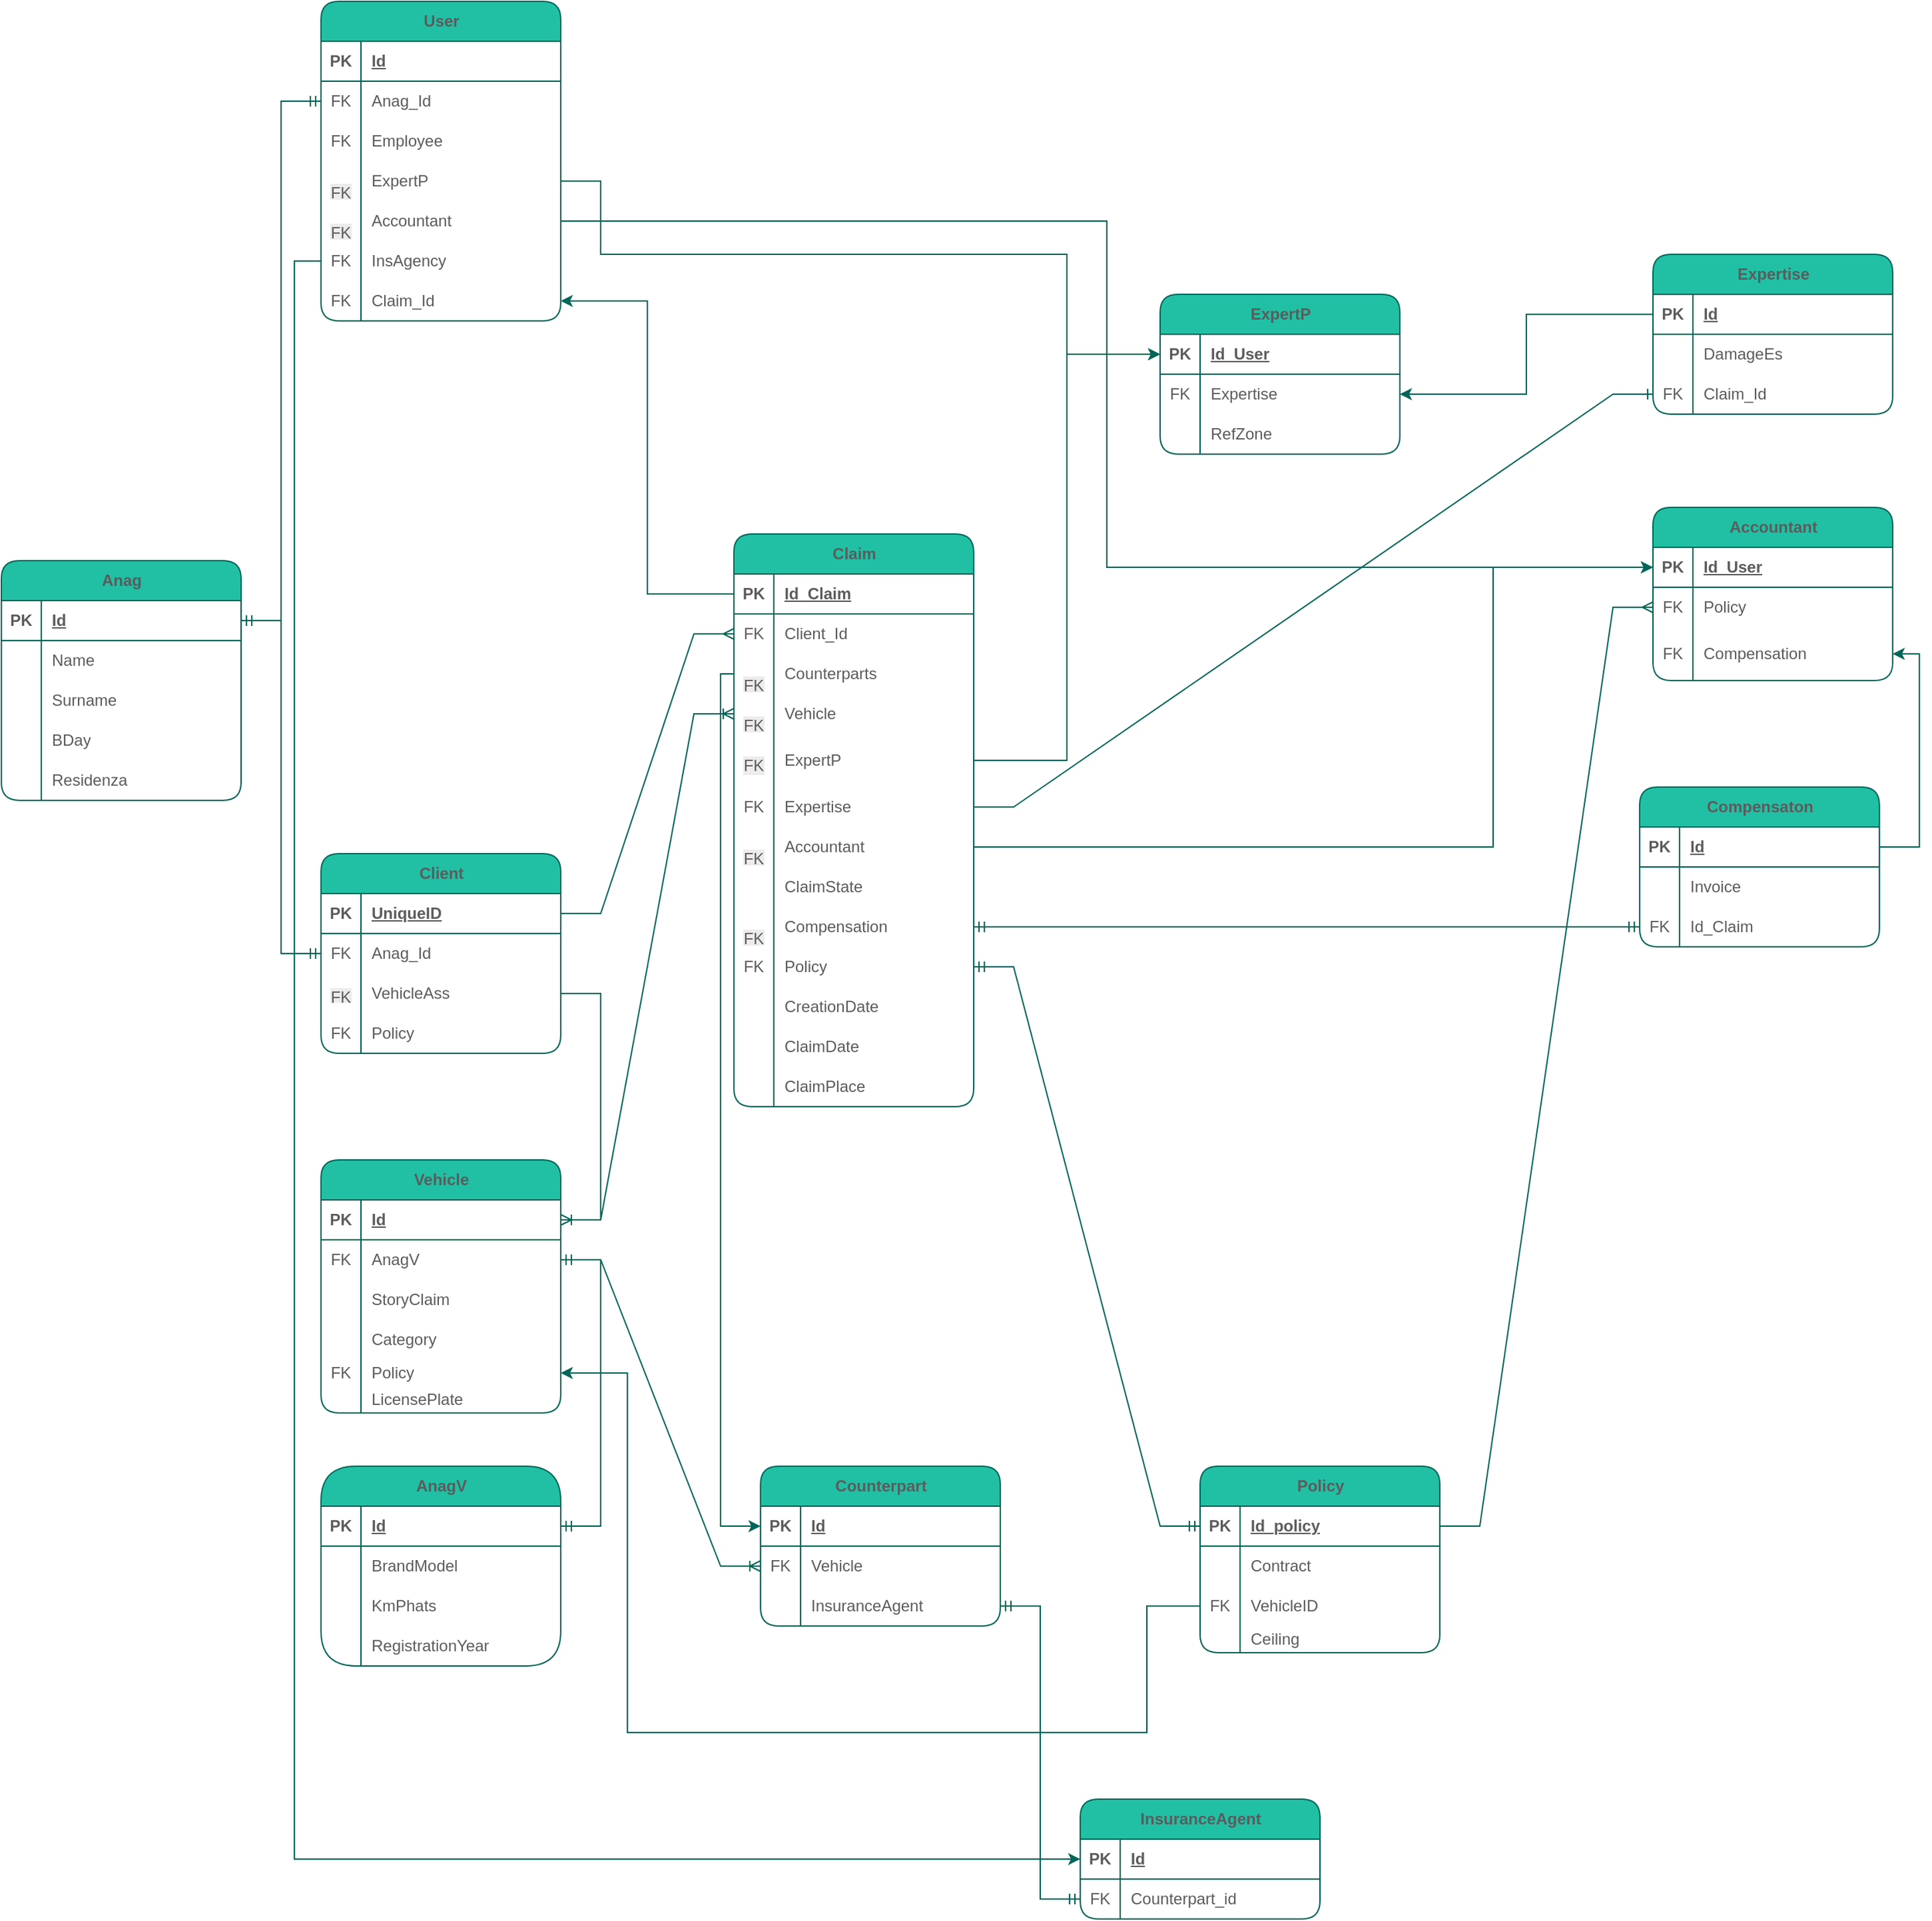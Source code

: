 <mxfile version="28.0.6">
  <diagram name="Page-1" id="5svEXqOCDcFB_yDbxjdx">
    <mxGraphModel dx="1628" dy="1526" grid="1" gridSize="10" guides="0" tooltips="1" connect="1" arrows="1" fold="1" page="1" pageScale="1" pageWidth="850" pageHeight="1100" math="0" shadow="0">
      <root>
        <mxCell id="0" />
        <mxCell id="1" parent="0" />
        <mxCell id="dDkFH5Ff9M02Oupnt17l-5" value="Client" style="shape=table;startSize=30;container=1;collapsible=1;childLayout=tableLayout;fixedRows=1;rowLines=0;fontStyle=1;align=center;resizeLast=1;html=1;labelBackgroundColor=none;fillColor=#21C0A5;strokeColor=#006658;fontColor=#5C5C5C;rounded=1;" parent="1" vertex="1">
          <mxGeometry x="80" y="150" width="180" height="150" as="geometry" />
        </mxCell>
        <mxCell id="dDkFH5Ff9M02Oupnt17l-6" value="" style="shape=tableRow;horizontal=0;startSize=0;swimlaneHead=0;swimlaneBody=0;fillColor=none;collapsible=0;dropTarget=0;points=[[0,0.5],[1,0.5]];portConstraint=eastwest;top=0;left=0;right=0;bottom=1;labelBackgroundColor=none;strokeColor=#006658;fontColor=#5C5C5C;" parent="dDkFH5Ff9M02Oupnt17l-5" vertex="1">
          <mxGeometry y="30" width="180" height="30" as="geometry" />
        </mxCell>
        <mxCell id="dDkFH5Ff9M02Oupnt17l-7" value="PK" style="shape=partialRectangle;connectable=0;fillColor=none;top=0;left=0;bottom=0;right=0;fontStyle=1;overflow=hidden;whiteSpace=wrap;html=1;labelBackgroundColor=none;strokeColor=#006658;fontColor=#5C5C5C;" parent="dDkFH5Ff9M02Oupnt17l-6" vertex="1">
          <mxGeometry width="30" height="30" as="geometry">
            <mxRectangle width="30" height="30" as="alternateBounds" />
          </mxGeometry>
        </mxCell>
        <mxCell id="dDkFH5Ff9M02Oupnt17l-8" value="UniqueID" style="shape=partialRectangle;connectable=0;fillColor=none;top=0;left=0;bottom=0;right=0;align=left;spacingLeft=6;fontStyle=5;overflow=hidden;whiteSpace=wrap;html=1;labelBackgroundColor=none;strokeColor=#006658;fontColor=#5C5C5C;" parent="dDkFH5Ff9M02Oupnt17l-6" vertex="1">
          <mxGeometry x="30" width="150" height="30" as="geometry">
            <mxRectangle width="150" height="30" as="alternateBounds" />
          </mxGeometry>
        </mxCell>
        <mxCell id="dDkFH5Ff9M02Oupnt17l-9" value="" style="shape=tableRow;horizontal=0;startSize=0;swimlaneHead=0;swimlaneBody=0;fillColor=none;collapsible=0;dropTarget=0;points=[[0,0.5],[1,0.5]];portConstraint=eastwest;top=0;left=0;right=0;bottom=0;labelBackgroundColor=none;strokeColor=#006658;fontColor=#5C5C5C;" parent="dDkFH5Ff9M02Oupnt17l-5" vertex="1">
          <mxGeometry y="60" width="180" height="30" as="geometry" />
        </mxCell>
        <mxCell id="dDkFH5Ff9M02Oupnt17l-10" value="FK" style="shape=partialRectangle;connectable=0;fillColor=none;top=0;left=0;bottom=0;right=0;editable=1;overflow=hidden;whiteSpace=wrap;html=1;labelBackgroundColor=none;strokeColor=#006658;fontColor=#5C5C5C;" parent="dDkFH5Ff9M02Oupnt17l-9" vertex="1">
          <mxGeometry width="30" height="30" as="geometry">
            <mxRectangle width="30" height="30" as="alternateBounds" />
          </mxGeometry>
        </mxCell>
        <mxCell id="dDkFH5Ff9M02Oupnt17l-11" value="Anag_Id" style="shape=partialRectangle;connectable=0;fillColor=none;top=0;left=0;bottom=0;right=0;align=left;spacingLeft=6;overflow=hidden;whiteSpace=wrap;html=1;labelBackgroundColor=none;strokeColor=#006658;fontColor=#5C5C5C;" parent="dDkFH5Ff9M02Oupnt17l-9" vertex="1">
          <mxGeometry x="30" width="150" height="30" as="geometry">
            <mxRectangle width="150" height="30" as="alternateBounds" />
          </mxGeometry>
        </mxCell>
        <mxCell id="dDkFH5Ff9M02Oupnt17l-12" value="" style="shape=tableRow;horizontal=0;startSize=0;swimlaneHead=0;swimlaneBody=0;fillColor=none;collapsible=0;dropTarget=0;points=[[0,0.5],[1,0.5]];portConstraint=eastwest;top=0;left=0;right=0;bottom=0;labelBackgroundColor=none;strokeColor=#006658;fontColor=#5C5C5C;" parent="dDkFH5Ff9M02Oupnt17l-5" vertex="1">
          <mxGeometry y="90" width="180" height="30" as="geometry" />
        </mxCell>
        <mxCell id="dDkFH5Ff9M02Oupnt17l-13" value="&lt;div style=&quot;line-height: 50%;&quot;&gt;&lt;div style=&quot;&quot;&gt;&lt;br&gt;&lt;/div&gt;&lt;span style=&quot;color: rgb(92, 92, 92); font-family: Helvetica; font-size: 12px; font-style: normal; font-variant-ligatures: normal; font-variant-caps: normal; font-weight: 400; letter-spacing: normal; orphans: 2; text-indent: 0px; text-transform: none; widows: 2; word-spacing: 0px; -webkit-text-stroke-width: 0px; white-space: normal; background-color: rgb(236, 236, 236); text-decoration-thickness: initial; text-decoration-style: initial; text-decoration-color: initial; float: none; display: inline !important;&quot;&gt;&lt;div&gt;&lt;span style=&quot;background-color: light-dark(rgb(236, 236, 236), rgb(34, 34, 34)); color: light-dark(rgb(92, 92, 92), rgb(158, 158, 158));&quot;&gt;FK&lt;/span&gt;&lt;/div&gt;&lt;/span&gt;&lt;div style=&quot;&quot;&gt;&lt;/div&gt;&lt;/div&gt;" style="shape=partialRectangle;connectable=0;fillColor=none;top=0;left=0;bottom=0;right=0;editable=1;overflow=hidden;whiteSpace=wrap;html=1;labelBackgroundColor=none;strokeColor=#006658;fontColor=#5C5C5C;align=center;" parent="dDkFH5Ff9M02Oupnt17l-12" vertex="1">
          <mxGeometry width="30" height="30" as="geometry">
            <mxRectangle width="30" height="30" as="alternateBounds" />
          </mxGeometry>
        </mxCell>
        <mxCell id="dDkFH5Ff9M02Oupnt17l-14" value="VehicleAss" style="shape=partialRectangle;connectable=0;fillColor=none;top=0;left=0;bottom=0;right=0;align=left;spacingLeft=6;overflow=hidden;whiteSpace=wrap;html=1;labelBackgroundColor=none;strokeColor=#006658;fontColor=#5C5C5C;" parent="dDkFH5Ff9M02Oupnt17l-12" vertex="1">
          <mxGeometry x="30" width="150" height="30" as="geometry">
            <mxRectangle width="150" height="30" as="alternateBounds" />
          </mxGeometry>
        </mxCell>
        <mxCell id="dDkFH5Ff9M02Oupnt17l-396" style="shape=tableRow;horizontal=0;startSize=0;swimlaneHead=0;swimlaneBody=0;fillColor=none;collapsible=0;dropTarget=0;points=[[0,0.5],[1,0.5]];portConstraint=eastwest;top=0;left=0;right=0;bottom=0;labelBackgroundColor=none;strokeColor=#006658;fontColor=#5C5C5C;" parent="dDkFH5Ff9M02Oupnt17l-5" vertex="1">
          <mxGeometry y="120" width="180" height="30" as="geometry" />
        </mxCell>
        <mxCell id="dDkFH5Ff9M02Oupnt17l-397" value="FK" style="shape=partialRectangle;connectable=0;fillColor=none;top=0;left=0;bottom=0;right=0;editable=1;overflow=hidden;whiteSpace=wrap;html=1;labelBackgroundColor=none;strokeColor=#006658;fontColor=#5C5C5C;align=center;" parent="dDkFH5Ff9M02Oupnt17l-396" vertex="1">
          <mxGeometry width="30" height="30" as="geometry">
            <mxRectangle width="30" height="30" as="alternateBounds" />
          </mxGeometry>
        </mxCell>
        <mxCell id="dDkFH5Ff9M02Oupnt17l-398" value="Policy" style="shape=partialRectangle;connectable=0;fillColor=none;top=0;left=0;bottom=0;right=0;align=left;spacingLeft=6;overflow=hidden;whiteSpace=wrap;html=1;labelBackgroundColor=none;strokeColor=#006658;fontColor=#5C5C5C;" parent="dDkFH5Ff9M02Oupnt17l-396" vertex="1">
          <mxGeometry x="30" width="150" height="30" as="geometry">
            <mxRectangle width="150" height="30" as="alternateBounds" />
          </mxGeometry>
        </mxCell>
        <mxCell id="dDkFH5Ff9M02Oupnt17l-18" value="Vehicle" style="shape=table;startSize=30;container=1;collapsible=1;childLayout=tableLayout;fixedRows=1;rowLines=0;fontStyle=1;align=center;resizeLast=1;html=1;labelBackgroundColor=none;fillColor=#21C0A5;strokeColor=#006658;fontColor=#5C5C5C;rounded=1;" parent="1" vertex="1">
          <mxGeometry x="80" y="380" width="180" height="190" as="geometry" />
        </mxCell>
        <mxCell id="dDkFH5Ff9M02Oupnt17l-19" value="" style="shape=tableRow;horizontal=0;startSize=0;swimlaneHead=0;swimlaneBody=0;fillColor=none;collapsible=0;dropTarget=0;points=[[0,0.5],[1,0.5]];portConstraint=eastwest;top=0;left=0;right=0;bottom=1;labelBackgroundColor=none;strokeColor=#006658;fontColor=#5C5C5C;" parent="dDkFH5Ff9M02Oupnt17l-18" vertex="1">
          <mxGeometry y="30" width="180" height="30" as="geometry" />
        </mxCell>
        <mxCell id="dDkFH5Ff9M02Oupnt17l-20" value="PK" style="shape=partialRectangle;connectable=0;fillColor=none;top=0;left=0;bottom=0;right=0;fontStyle=1;overflow=hidden;whiteSpace=wrap;html=1;labelBackgroundColor=none;strokeColor=#006658;fontColor=#5C5C5C;" parent="dDkFH5Ff9M02Oupnt17l-19" vertex="1">
          <mxGeometry width="30" height="30" as="geometry">
            <mxRectangle width="30" height="30" as="alternateBounds" />
          </mxGeometry>
        </mxCell>
        <mxCell id="dDkFH5Ff9M02Oupnt17l-21" value="Id" style="shape=partialRectangle;connectable=0;fillColor=none;top=0;left=0;bottom=0;right=0;align=left;spacingLeft=6;fontStyle=5;overflow=hidden;whiteSpace=wrap;html=1;labelBackgroundColor=none;strokeColor=#006658;fontColor=#5C5C5C;" parent="dDkFH5Ff9M02Oupnt17l-19" vertex="1">
          <mxGeometry x="30" width="150" height="30" as="geometry">
            <mxRectangle width="150" height="30" as="alternateBounds" />
          </mxGeometry>
        </mxCell>
        <mxCell id="dDkFH5Ff9M02Oupnt17l-22" value="" style="shape=tableRow;horizontal=0;startSize=0;swimlaneHead=0;swimlaneBody=0;fillColor=none;collapsible=0;dropTarget=0;points=[[0,0.5],[1,0.5]];portConstraint=eastwest;top=0;left=0;right=0;bottom=0;labelBackgroundColor=none;strokeColor=#006658;fontColor=#5C5C5C;" parent="dDkFH5Ff9M02Oupnt17l-18" vertex="1">
          <mxGeometry y="60" width="180" height="30" as="geometry" />
        </mxCell>
        <mxCell id="dDkFH5Ff9M02Oupnt17l-23" value="FK" style="shape=partialRectangle;connectable=0;fillColor=none;top=0;left=0;bottom=0;right=0;editable=1;overflow=hidden;whiteSpace=wrap;html=1;labelBackgroundColor=none;strokeColor=#006658;fontColor=#5C5C5C;" parent="dDkFH5Ff9M02Oupnt17l-22" vertex="1">
          <mxGeometry width="30" height="30" as="geometry">
            <mxRectangle width="30" height="30" as="alternateBounds" />
          </mxGeometry>
        </mxCell>
        <mxCell id="dDkFH5Ff9M02Oupnt17l-24" value="AnagV" style="shape=partialRectangle;connectable=0;fillColor=none;top=0;left=0;bottom=0;right=0;align=left;spacingLeft=6;overflow=hidden;whiteSpace=wrap;html=1;labelBackgroundColor=none;strokeColor=#006658;fontColor=#5C5C5C;" parent="dDkFH5Ff9M02Oupnt17l-22" vertex="1">
          <mxGeometry x="30" width="150" height="30" as="geometry">
            <mxRectangle width="150" height="30" as="alternateBounds" />
          </mxGeometry>
        </mxCell>
        <mxCell id="dDkFH5Ff9M02Oupnt17l-25" value="" style="shape=tableRow;horizontal=0;startSize=0;swimlaneHead=0;swimlaneBody=0;fillColor=none;collapsible=0;dropTarget=0;points=[[0,0.5],[1,0.5]];portConstraint=eastwest;top=0;left=0;right=0;bottom=0;labelBackgroundColor=none;strokeColor=#006658;fontColor=#5C5C5C;" parent="dDkFH5Ff9M02Oupnt17l-18" vertex="1">
          <mxGeometry y="90" width="180" height="30" as="geometry" />
        </mxCell>
        <mxCell id="dDkFH5Ff9M02Oupnt17l-26" value="" style="shape=partialRectangle;connectable=0;fillColor=none;top=0;left=0;bottom=0;right=0;editable=1;overflow=hidden;whiteSpace=wrap;html=1;labelBackgroundColor=none;strokeColor=#006658;fontColor=#5C5C5C;" parent="dDkFH5Ff9M02Oupnt17l-25" vertex="1">
          <mxGeometry width="30" height="30" as="geometry">
            <mxRectangle width="30" height="30" as="alternateBounds" />
          </mxGeometry>
        </mxCell>
        <mxCell id="dDkFH5Ff9M02Oupnt17l-27" value="StoryClaim" style="shape=partialRectangle;connectable=0;fillColor=none;top=0;left=0;bottom=0;right=0;align=left;spacingLeft=6;overflow=hidden;whiteSpace=wrap;html=1;labelBackgroundColor=none;strokeColor=#006658;fontColor=#5C5C5C;" parent="dDkFH5Ff9M02Oupnt17l-25" vertex="1">
          <mxGeometry x="30" width="150" height="30" as="geometry">
            <mxRectangle width="150" height="30" as="alternateBounds" />
          </mxGeometry>
        </mxCell>
        <mxCell id="dDkFH5Ff9M02Oupnt17l-28" value="" style="shape=tableRow;horizontal=0;startSize=0;swimlaneHead=0;swimlaneBody=0;fillColor=none;collapsible=0;dropTarget=0;points=[[0,0.5],[1,0.5]];portConstraint=eastwest;top=0;left=0;right=0;bottom=0;labelBackgroundColor=none;strokeColor=#006658;fontColor=#5C5C5C;" parent="dDkFH5Ff9M02Oupnt17l-18" vertex="1">
          <mxGeometry y="120" width="180" height="30" as="geometry" />
        </mxCell>
        <mxCell id="dDkFH5Ff9M02Oupnt17l-29" value="" style="shape=partialRectangle;connectable=0;fillColor=none;top=0;left=0;bottom=0;right=0;editable=1;overflow=hidden;whiteSpace=wrap;html=1;labelBackgroundColor=none;strokeColor=#006658;fontColor=#5C5C5C;" parent="dDkFH5Ff9M02Oupnt17l-28" vertex="1">
          <mxGeometry width="30" height="30" as="geometry">
            <mxRectangle width="30" height="30" as="alternateBounds" />
          </mxGeometry>
        </mxCell>
        <mxCell id="dDkFH5Ff9M02Oupnt17l-30" value="Category" style="shape=partialRectangle;connectable=0;fillColor=none;top=0;left=0;bottom=0;right=0;align=left;spacingLeft=6;overflow=hidden;whiteSpace=wrap;html=1;labelBackgroundColor=none;strokeColor=#006658;fontColor=#5C5C5C;" parent="dDkFH5Ff9M02Oupnt17l-28" vertex="1">
          <mxGeometry x="30" width="150" height="30" as="geometry">
            <mxRectangle width="150" height="30" as="alternateBounds" />
          </mxGeometry>
        </mxCell>
        <mxCell id="dDkFH5Ff9M02Oupnt17l-252" style="shape=tableRow;horizontal=0;startSize=0;swimlaneHead=0;swimlaneBody=0;fillColor=none;collapsible=0;dropTarget=0;points=[[0,0.5],[1,0.5]];portConstraint=eastwest;top=0;left=0;right=0;bottom=0;labelBackgroundColor=none;strokeColor=#006658;fontColor=#5C5C5C;" parent="dDkFH5Ff9M02Oupnt17l-18" vertex="1">
          <mxGeometry y="150" width="180" height="20" as="geometry" />
        </mxCell>
        <mxCell id="dDkFH5Ff9M02Oupnt17l-253" value="FK" style="shape=partialRectangle;connectable=0;fillColor=none;top=0;left=0;bottom=0;right=0;editable=1;overflow=hidden;whiteSpace=wrap;html=1;labelBackgroundColor=none;strokeColor=#006658;fontColor=#5C5C5C;" parent="dDkFH5Ff9M02Oupnt17l-252" vertex="1">
          <mxGeometry width="30" height="20" as="geometry">
            <mxRectangle width="30" height="20" as="alternateBounds" />
          </mxGeometry>
        </mxCell>
        <mxCell id="dDkFH5Ff9M02Oupnt17l-254" value="Policy" style="shape=partialRectangle;connectable=0;fillColor=none;top=0;left=0;bottom=0;right=0;align=left;spacingLeft=6;overflow=hidden;whiteSpace=wrap;html=1;labelBackgroundColor=none;strokeColor=#006658;fontColor=#5C5C5C;" parent="dDkFH5Ff9M02Oupnt17l-252" vertex="1">
          <mxGeometry x="30" width="150" height="20" as="geometry">
            <mxRectangle width="150" height="20" as="alternateBounds" />
          </mxGeometry>
        </mxCell>
        <mxCell id="dDkFH5Ff9M02Oupnt17l-362" style="shape=tableRow;horizontal=0;startSize=0;swimlaneHead=0;swimlaneBody=0;fillColor=none;collapsible=0;dropTarget=0;points=[[0,0.5],[1,0.5]];portConstraint=eastwest;top=0;left=0;right=0;bottom=0;labelBackgroundColor=none;strokeColor=#006658;fontColor=#5C5C5C;" parent="dDkFH5Ff9M02Oupnt17l-18" vertex="1">
          <mxGeometry y="170" width="180" height="20" as="geometry" />
        </mxCell>
        <mxCell id="dDkFH5Ff9M02Oupnt17l-363" style="shape=partialRectangle;connectable=0;fillColor=none;top=0;left=0;bottom=0;right=0;editable=1;overflow=hidden;whiteSpace=wrap;html=1;labelBackgroundColor=none;strokeColor=#006658;fontColor=#5C5C5C;" parent="dDkFH5Ff9M02Oupnt17l-362" vertex="1">
          <mxGeometry width="30" height="20" as="geometry">
            <mxRectangle width="30" height="20" as="alternateBounds" />
          </mxGeometry>
        </mxCell>
        <mxCell id="dDkFH5Ff9M02Oupnt17l-364" value="LicensePlate" style="shape=partialRectangle;connectable=0;fillColor=none;top=0;left=0;bottom=0;right=0;align=left;spacingLeft=6;overflow=hidden;whiteSpace=wrap;html=1;labelBackgroundColor=none;strokeColor=#006658;fontColor=#5C5C5C;" parent="dDkFH5Ff9M02Oupnt17l-362" vertex="1">
          <mxGeometry x="30" width="150" height="20" as="geometry">
            <mxRectangle width="150" height="20" as="alternateBounds" />
          </mxGeometry>
        </mxCell>
        <mxCell id="dDkFH5Ff9M02Oupnt17l-31" value="" style="edgeStyle=entityRelationEdgeStyle;fontSize=12;html=1;endArrow=ERoneToMany;rounded=0;entryX=1;entryY=0.5;entryDx=0;entryDy=0;labelBackgroundColor=none;strokeColor=#006658;fontColor=default;" parent="1" source="dDkFH5Ff9M02Oupnt17l-12" target="dDkFH5Ff9M02Oupnt17l-19" edge="1">
          <mxGeometry width="100" height="100" relative="1" as="geometry">
            <mxPoint x="350" y="390" as="sourcePoint" />
            <mxPoint x="450" y="290" as="targetPoint" />
            <Array as="points">
              <mxPoint x="40" y="250" />
              <mxPoint x="60" y="260" />
              <mxPoint x="40" y="270" />
              <mxPoint x="50" y="240" />
              <mxPoint x="10" y="290" />
              <mxPoint x="70" y="340" />
            </Array>
          </mxGeometry>
        </mxCell>
        <mxCell id="dDkFH5Ff9M02Oupnt17l-32" value="AnagV" style="shape=table;startSize=30;container=1;collapsible=1;childLayout=tableLayout;fixedRows=1;rowLines=0;fontStyle=1;align=center;resizeLast=1;html=1;labelBackgroundColor=none;fillColor=#21C0A5;strokeColor=#006658;fontColor=#5C5C5C;rounded=1;arcSize=29;" parent="1" vertex="1">
          <mxGeometry x="80" y="610" width="180" height="150" as="geometry" />
        </mxCell>
        <mxCell id="dDkFH5Ff9M02Oupnt17l-33" value="" style="shape=tableRow;horizontal=0;startSize=0;swimlaneHead=0;swimlaneBody=0;fillColor=none;collapsible=0;dropTarget=0;points=[[0,0.5],[1,0.5]];portConstraint=eastwest;top=0;left=0;right=0;bottom=1;labelBackgroundColor=none;strokeColor=#006658;fontColor=#5C5C5C;" parent="dDkFH5Ff9M02Oupnt17l-32" vertex="1">
          <mxGeometry y="30" width="180" height="30" as="geometry" />
        </mxCell>
        <mxCell id="dDkFH5Ff9M02Oupnt17l-34" value="PK" style="shape=partialRectangle;connectable=0;fillColor=none;top=0;left=0;bottom=0;right=0;fontStyle=1;overflow=hidden;whiteSpace=wrap;html=1;labelBackgroundColor=none;strokeColor=#006658;fontColor=#5C5C5C;" parent="dDkFH5Ff9M02Oupnt17l-33" vertex="1">
          <mxGeometry width="30" height="30" as="geometry">
            <mxRectangle width="30" height="30" as="alternateBounds" />
          </mxGeometry>
        </mxCell>
        <mxCell id="dDkFH5Ff9M02Oupnt17l-35" value="Id" style="shape=partialRectangle;connectable=0;fillColor=none;top=0;left=0;bottom=0;right=0;align=left;spacingLeft=6;fontStyle=5;overflow=hidden;whiteSpace=wrap;html=1;labelBackgroundColor=none;strokeColor=#006658;fontColor=#5C5C5C;" parent="dDkFH5Ff9M02Oupnt17l-33" vertex="1">
          <mxGeometry x="30" width="150" height="30" as="geometry">
            <mxRectangle width="150" height="30" as="alternateBounds" />
          </mxGeometry>
        </mxCell>
        <mxCell id="dDkFH5Ff9M02Oupnt17l-36" value="" style="shape=tableRow;horizontal=0;startSize=0;swimlaneHead=0;swimlaneBody=0;fillColor=none;collapsible=0;dropTarget=0;points=[[0,0.5],[1,0.5]];portConstraint=eastwest;top=0;left=0;right=0;bottom=0;labelBackgroundColor=none;strokeColor=#006658;fontColor=#5C5C5C;" parent="dDkFH5Ff9M02Oupnt17l-32" vertex="1">
          <mxGeometry y="60" width="180" height="30" as="geometry" />
        </mxCell>
        <mxCell id="dDkFH5Ff9M02Oupnt17l-37" value="" style="shape=partialRectangle;connectable=0;fillColor=none;top=0;left=0;bottom=0;right=0;editable=1;overflow=hidden;whiteSpace=wrap;html=1;labelBackgroundColor=none;strokeColor=#006658;fontColor=#5C5C5C;" parent="dDkFH5Ff9M02Oupnt17l-36" vertex="1">
          <mxGeometry width="30" height="30" as="geometry">
            <mxRectangle width="30" height="30" as="alternateBounds" />
          </mxGeometry>
        </mxCell>
        <mxCell id="dDkFH5Ff9M02Oupnt17l-38" value="BrandModel" style="shape=partialRectangle;connectable=0;fillColor=none;top=0;left=0;bottom=0;right=0;align=left;spacingLeft=6;overflow=hidden;whiteSpace=wrap;html=1;labelBackgroundColor=none;strokeColor=#006658;fontColor=#5C5C5C;" parent="dDkFH5Ff9M02Oupnt17l-36" vertex="1">
          <mxGeometry x="30" width="150" height="30" as="geometry">
            <mxRectangle width="150" height="30" as="alternateBounds" />
          </mxGeometry>
        </mxCell>
        <mxCell id="dDkFH5Ff9M02Oupnt17l-39" value="" style="shape=tableRow;horizontal=0;startSize=0;swimlaneHead=0;swimlaneBody=0;fillColor=none;collapsible=0;dropTarget=0;points=[[0,0.5],[1,0.5]];portConstraint=eastwest;top=0;left=0;right=0;bottom=0;labelBackgroundColor=none;strokeColor=#006658;fontColor=#5C5C5C;" parent="dDkFH5Ff9M02Oupnt17l-32" vertex="1">
          <mxGeometry y="90" width="180" height="30" as="geometry" />
        </mxCell>
        <mxCell id="dDkFH5Ff9M02Oupnt17l-40" value="" style="shape=partialRectangle;connectable=0;fillColor=none;top=0;left=0;bottom=0;right=0;editable=1;overflow=hidden;whiteSpace=wrap;html=1;labelBackgroundColor=none;strokeColor=#006658;fontColor=#5C5C5C;" parent="dDkFH5Ff9M02Oupnt17l-39" vertex="1">
          <mxGeometry width="30" height="30" as="geometry">
            <mxRectangle width="30" height="30" as="alternateBounds" />
          </mxGeometry>
        </mxCell>
        <mxCell id="dDkFH5Ff9M02Oupnt17l-41" value="KmPhats" style="shape=partialRectangle;connectable=0;fillColor=none;top=0;left=0;bottom=0;right=0;align=left;spacingLeft=6;overflow=hidden;whiteSpace=wrap;html=1;labelBackgroundColor=none;strokeColor=#006658;fontColor=#5C5C5C;" parent="dDkFH5Ff9M02Oupnt17l-39" vertex="1">
          <mxGeometry x="30" width="150" height="30" as="geometry">
            <mxRectangle width="150" height="30" as="alternateBounds" />
          </mxGeometry>
        </mxCell>
        <mxCell id="dDkFH5Ff9M02Oupnt17l-42" value="" style="shape=tableRow;horizontal=0;startSize=0;swimlaneHead=0;swimlaneBody=0;fillColor=none;collapsible=0;dropTarget=0;points=[[0,0.5],[1,0.5]];portConstraint=eastwest;top=0;left=0;right=0;bottom=0;labelBackgroundColor=none;strokeColor=#006658;fontColor=#5C5C5C;" parent="dDkFH5Ff9M02Oupnt17l-32" vertex="1">
          <mxGeometry y="120" width="180" height="30" as="geometry" />
        </mxCell>
        <mxCell id="dDkFH5Ff9M02Oupnt17l-43" value="" style="shape=partialRectangle;connectable=0;fillColor=none;top=0;left=0;bottom=0;right=0;editable=1;overflow=hidden;whiteSpace=wrap;html=1;labelBackgroundColor=none;strokeColor=#006658;fontColor=#5C5C5C;" parent="dDkFH5Ff9M02Oupnt17l-42" vertex="1">
          <mxGeometry width="30" height="30" as="geometry">
            <mxRectangle width="30" height="30" as="alternateBounds" />
          </mxGeometry>
        </mxCell>
        <mxCell id="dDkFH5Ff9M02Oupnt17l-44" value="RegistrationYear" style="shape=partialRectangle;connectable=0;fillColor=none;top=0;left=0;bottom=0;right=0;align=left;spacingLeft=6;overflow=hidden;whiteSpace=wrap;html=1;labelBackgroundColor=none;strokeColor=#006658;fontColor=#5C5C5C;" parent="dDkFH5Ff9M02Oupnt17l-42" vertex="1">
          <mxGeometry x="30" width="150" height="30" as="geometry">
            <mxRectangle width="150" height="30" as="alternateBounds" />
          </mxGeometry>
        </mxCell>
        <mxCell id="dDkFH5Ff9M02Oupnt17l-46" value="" style="edgeStyle=entityRelationEdgeStyle;fontSize=12;html=1;endArrow=ERmandOne;startArrow=ERmandOne;rounded=0;entryX=1;entryY=0.5;entryDx=0;entryDy=0;labelBackgroundColor=none;strokeColor=#006658;fontColor=default;" parent="1" source="dDkFH5Ff9M02Oupnt17l-33" target="dDkFH5Ff9M02Oupnt17l-22" edge="1">
          <mxGeometry width="100" height="100" relative="1" as="geometry">
            <mxPoint x="10" y="665" as="sourcePoint" />
            <mxPoint x="10" y="435" as="targetPoint" />
            <Array as="points">
              <mxPoint x="-100" y="525" />
              <mxPoint x="-90" y="545" />
              <mxPoint x="-60" y="515" />
            </Array>
          </mxGeometry>
        </mxCell>
        <mxCell id="dDkFH5Ff9M02Oupnt17l-48" value="User" style="shape=table;startSize=30;container=1;collapsible=1;childLayout=tableLayout;fixedRows=1;rowLines=0;fontStyle=1;align=center;resizeLast=1;html=1;miterlimit=4;swimlaneLine=1;strokeColor=#006658;rounded=1;labelBackgroundColor=none;fillColor=#21C0A5;fontColor=#5C5C5C;" parent="1" vertex="1">
          <mxGeometry x="80" y="-490" width="180" height="240" as="geometry" />
        </mxCell>
        <mxCell id="dDkFH5Ff9M02Oupnt17l-49" value="" style="shape=tableRow;horizontal=0;startSize=0;swimlaneHead=0;swimlaneBody=0;fillColor=none;collapsible=0;dropTarget=0;points=[[0,0.5],[1,0.5]];portConstraint=eastwest;top=0;left=0;right=0;bottom=1;labelBackgroundColor=none;strokeColor=#006658;fontColor=#5C5C5C;" parent="dDkFH5Ff9M02Oupnt17l-48" vertex="1">
          <mxGeometry y="30" width="180" height="30" as="geometry" />
        </mxCell>
        <mxCell id="dDkFH5Ff9M02Oupnt17l-50" value="PK" style="shape=partialRectangle;connectable=0;fillColor=none;top=0;left=0;bottom=0;right=0;fontStyle=1;overflow=hidden;whiteSpace=wrap;html=1;labelBackgroundColor=none;strokeColor=#006658;fontColor=#5C5C5C;" parent="dDkFH5Ff9M02Oupnt17l-49" vertex="1">
          <mxGeometry width="30" height="30" as="geometry">
            <mxRectangle width="30" height="30" as="alternateBounds" />
          </mxGeometry>
        </mxCell>
        <mxCell id="dDkFH5Ff9M02Oupnt17l-51" value="Id" style="shape=partialRectangle;connectable=0;fillColor=none;top=0;left=0;bottom=0;right=0;align=left;spacingLeft=6;fontStyle=5;overflow=hidden;whiteSpace=wrap;html=1;labelBackgroundColor=none;strokeColor=#006658;fontColor=#5C5C5C;" parent="dDkFH5Ff9M02Oupnt17l-49" vertex="1">
          <mxGeometry x="30" width="150" height="30" as="geometry">
            <mxRectangle width="150" height="30" as="alternateBounds" />
          </mxGeometry>
        </mxCell>
        <mxCell id="dDkFH5Ff9M02Oupnt17l-52" value="" style="shape=tableRow;horizontal=0;startSize=0;swimlaneHead=0;swimlaneBody=0;fillColor=none;collapsible=0;dropTarget=0;points=[[0,0.5],[1,0.5]];portConstraint=eastwest;top=0;left=0;right=0;bottom=0;swimlaneLine=0;labelBackgroundColor=none;strokeColor=#006658;fontColor=#5C5C5C;" parent="dDkFH5Ff9M02Oupnt17l-48" vertex="1">
          <mxGeometry y="60" width="180" height="30" as="geometry" />
        </mxCell>
        <mxCell id="dDkFH5Ff9M02Oupnt17l-53" value="FK" style="shape=partialRectangle;connectable=0;fillColor=none;top=0;left=0;bottom=0;right=0;editable=1;overflow=hidden;whiteSpace=wrap;html=1;labelBackgroundColor=none;strokeColor=#006658;fontColor=#5C5C5C;" parent="dDkFH5Ff9M02Oupnt17l-52" vertex="1">
          <mxGeometry width="30" height="30" as="geometry">
            <mxRectangle width="30" height="30" as="alternateBounds" />
          </mxGeometry>
        </mxCell>
        <mxCell id="dDkFH5Ff9M02Oupnt17l-54" value="Anag_Id" style="shape=partialRectangle;connectable=0;fillColor=none;top=0;left=0;bottom=0;right=0;align=left;spacingLeft=6;overflow=hidden;whiteSpace=wrap;html=1;labelBackgroundColor=none;strokeColor=#006658;fontColor=#5C5C5C;" parent="dDkFH5Ff9M02Oupnt17l-52" vertex="1">
          <mxGeometry x="30" width="150" height="30" as="geometry">
            <mxRectangle width="150" height="30" as="alternateBounds" />
          </mxGeometry>
        </mxCell>
        <mxCell id="dDkFH5Ff9M02Oupnt17l-58" value="" style="shape=tableRow;horizontal=0;startSize=0;swimlaneHead=0;swimlaneBody=0;fillColor=none;collapsible=0;dropTarget=0;points=[[0,0.5],[1,0.5]];portConstraint=eastwest;top=0;left=0;right=0;bottom=0;labelBackgroundColor=none;strokeColor=#006658;fontColor=#5C5C5C;" parent="dDkFH5Ff9M02Oupnt17l-48" vertex="1">
          <mxGeometry y="90" width="180" height="30" as="geometry" />
        </mxCell>
        <mxCell id="dDkFH5Ff9M02Oupnt17l-59" value="FK" style="shape=partialRectangle;connectable=0;fillColor=none;top=0;left=0;bottom=0;right=0;editable=1;overflow=hidden;whiteSpace=wrap;html=1;labelBackgroundColor=none;strokeColor=#006658;fontColor=#5C5C5C;" parent="dDkFH5Ff9M02Oupnt17l-58" vertex="1">
          <mxGeometry width="30" height="30" as="geometry">
            <mxRectangle width="30" height="30" as="alternateBounds" />
          </mxGeometry>
        </mxCell>
        <mxCell id="dDkFH5Ff9M02Oupnt17l-60" value="Employee" style="shape=partialRectangle;connectable=0;fillColor=none;top=0;left=0;bottom=0;right=0;align=left;spacingLeft=6;overflow=hidden;whiteSpace=wrap;html=1;allowArrows=1;recursiveResize=1;labelBackgroundColor=none;strokeColor=#006658;fontColor=#5C5C5C;" parent="dDkFH5Ff9M02Oupnt17l-58" vertex="1">
          <mxGeometry x="30" width="150" height="30" as="geometry">
            <mxRectangle width="150" height="30" as="alternateBounds" />
          </mxGeometry>
        </mxCell>
        <mxCell id="dDkFH5Ff9M02Oupnt17l-334" style="shape=tableRow;horizontal=0;startSize=0;swimlaneHead=0;swimlaneBody=0;fillColor=none;collapsible=0;dropTarget=0;points=[[0,0.5],[1,0.5]];portConstraint=eastwest;top=0;left=0;right=0;bottom=0;labelBackgroundColor=none;strokeColor=#006658;fontColor=#5C5C5C;" parent="dDkFH5Ff9M02Oupnt17l-48" vertex="1">
          <mxGeometry y="120" width="180" height="30" as="geometry" />
        </mxCell>
        <mxCell id="dDkFH5Ff9M02Oupnt17l-335" value="&#xa;&lt;span style=&quot;color: rgb(92, 92, 92); font-family: Helvetica; font-size: 12px; font-style: normal; font-variant-ligatures: normal; font-variant-caps: normal; font-weight: 400; letter-spacing: normal; orphans: 2; text-align: center; text-indent: 0px; text-transform: none; widows: 2; word-spacing: 0px; -webkit-text-stroke-width: 0px; white-space: normal; background-color: rgb(236, 236, 236); text-decoration-thickness: initial; text-decoration-style: initial; text-decoration-color: initial; display: inline !important; float: none;&quot;&gt;FK&lt;/span&gt;&#xa;&#xa;" style="shape=partialRectangle;connectable=0;fillColor=none;top=0;left=0;bottom=0;right=0;editable=1;overflow=hidden;whiteSpace=wrap;html=1;labelBackgroundColor=none;strokeColor=#006658;fontColor=#5C5C5C;" parent="dDkFH5Ff9M02Oupnt17l-334" vertex="1">
          <mxGeometry width="30" height="30" as="geometry">
            <mxRectangle width="30" height="30" as="alternateBounds" />
          </mxGeometry>
        </mxCell>
        <mxCell id="dDkFH5Ff9M02Oupnt17l-336" value="ExpertP" style="shape=partialRectangle;connectable=0;fillColor=none;top=0;left=0;bottom=0;right=0;align=left;spacingLeft=6;overflow=hidden;whiteSpace=wrap;html=1;allowArrows=1;recursiveResize=1;labelBackgroundColor=none;strokeColor=#006658;fontColor=#5C5C5C;" parent="dDkFH5Ff9M02Oupnt17l-334" vertex="1">
          <mxGeometry x="30" width="150" height="30" as="geometry">
            <mxRectangle width="150" height="30" as="alternateBounds" />
          </mxGeometry>
        </mxCell>
        <mxCell id="dDkFH5Ff9M02Oupnt17l-337" style="shape=tableRow;horizontal=0;startSize=0;swimlaneHead=0;swimlaneBody=0;fillColor=none;collapsible=0;dropTarget=0;points=[[0,0.5],[1,0.5]];portConstraint=eastwest;top=0;left=0;right=0;bottom=0;labelBackgroundColor=none;strokeColor=#006658;fontColor=#5C5C5C;" parent="dDkFH5Ff9M02Oupnt17l-48" vertex="1">
          <mxGeometry y="150" width="180" height="30" as="geometry" />
        </mxCell>
        <mxCell id="dDkFH5Ff9M02Oupnt17l-338" value="&#xa;&lt;span style=&quot;color: rgb(92, 92, 92); font-family: Helvetica; font-size: 12px; font-style: normal; font-variant-ligatures: normal; font-variant-caps: normal; font-weight: 400; letter-spacing: normal; orphans: 2; text-align: center; text-indent: 0px; text-transform: none; widows: 2; word-spacing: 0px; -webkit-text-stroke-width: 0px; white-space: normal; background-color: rgb(236, 236, 236); text-decoration-thickness: initial; text-decoration-style: initial; text-decoration-color: initial; display: inline !important; float: none;&quot;&gt;FK&lt;/span&gt;&#xa;&#xa;" style="shape=partialRectangle;connectable=0;fillColor=none;top=0;left=0;bottom=0;right=0;editable=1;overflow=hidden;whiteSpace=wrap;html=1;labelBackgroundColor=none;strokeColor=#006658;fontColor=#5C5C5C;" parent="dDkFH5Ff9M02Oupnt17l-337" vertex="1">
          <mxGeometry width="30" height="30" as="geometry">
            <mxRectangle width="30" height="30" as="alternateBounds" />
          </mxGeometry>
        </mxCell>
        <mxCell id="dDkFH5Ff9M02Oupnt17l-339" value="Accountant" style="shape=partialRectangle;connectable=0;fillColor=none;top=0;left=0;bottom=0;right=0;align=left;spacingLeft=6;overflow=hidden;whiteSpace=wrap;html=1;allowArrows=1;recursiveResize=1;labelBackgroundColor=none;strokeColor=#006658;fontColor=#5C5C5C;" parent="dDkFH5Ff9M02Oupnt17l-337" vertex="1">
          <mxGeometry x="30" width="150" height="30" as="geometry">
            <mxRectangle width="150" height="30" as="alternateBounds" />
          </mxGeometry>
        </mxCell>
        <mxCell id="dDkFH5Ff9M02Oupnt17l-382" style="shape=tableRow;horizontal=0;startSize=0;swimlaneHead=0;swimlaneBody=0;fillColor=none;collapsible=0;dropTarget=0;points=[[0,0.5],[1,0.5]];portConstraint=eastwest;top=0;left=0;right=0;bottom=0;labelBackgroundColor=none;strokeColor=#006658;fontColor=#5C5C5C;" parent="dDkFH5Ff9M02Oupnt17l-48" vertex="1">
          <mxGeometry y="180" width="180" height="30" as="geometry" />
        </mxCell>
        <mxCell id="dDkFH5Ff9M02Oupnt17l-383" value="FK" style="shape=partialRectangle;connectable=0;fillColor=none;top=0;left=0;bottom=0;right=0;editable=1;overflow=hidden;whiteSpace=wrap;html=1;labelBackgroundColor=none;strokeColor=#006658;fontColor=#5C5C5C;" parent="dDkFH5Ff9M02Oupnt17l-382" vertex="1">
          <mxGeometry width="30" height="30" as="geometry">
            <mxRectangle width="30" height="30" as="alternateBounds" />
          </mxGeometry>
        </mxCell>
        <mxCell id="dDkFH5Ff9M02Oupnt17l-384" value="InsAgency" style="shape=partialRectangle;connectable=0;fillColor=none;top=0;left=0;bottom=0;right=0;align=left;spacingLeft=6;overflow=hidden;whiteSpace=wrap;html=1;allowArrows=1;recursiveResize=1;labelBackgroundColor=none;strokeColor=#006658;fontColor=#5C5C5C;" parent="dDkFH5Ff9M02Oupnt17l-382" vertex="1">
          <mxGeometry x="30" width="150" height="30" as="geometry">
            <mxRectangle width="150" height="30" as="alternateBounds" />
          </mxGeometry>
        </mxCell>
        <mxCell id="dDkFH5Ff9M02Oupnt17l-392" style="shape=tableRow;horizontal=0;startSize=0;swimlaneHead=0;swimlaneBody=0;fillColor=none;collapsible=0;dropTarget=0;points=[[0,0.5],[1,0.5]];portConstraint=eastwest;top=0;left=0;right=0;bottom=0;labelBackgroundColor=none;strokeColor=#006658;fontColor=#5C5C5C;" parent="dDkFH5Ff9M02Oupnt17l-48" vertex="1">
          <mxGeometry y="210" width="180" height="30" as="geometry" />
        </mxCell>
        <mxCell id="dDkFH5Ff9M02Oupnt17l-393" value="FK" style="shape=partialRectangle;connectable=0;fillColor=none;top=0;left=0;bottom=0;right=0;editable=1;overflow=hidden;whiteSpace=wrap;html=1;labelBackgroundColor=none;strokeColor=#006658;fontColor=#5C5C5C;" parent="dDkFH5Ff9M02Oupnt17l-392" vertex="1">
          <mxGeometry width="30" height="30" as="geometry">
            <mxRectangle width="30" height="30" as="alternateBounds" />
          </mxGeometry>
        </mxCell>
        <mxCell id="dDkFH5Ff9M02Oupnt17l-394" value="Claim_Id" style="shape=partialRectangle;connectable=0;fillColor=none;top=0;left=0;bottom=0;right=0;align=left;spacingLeft=6;overflow=hidden;whiteSpace=wrap;html=1;allowArrows=1;recursiveResize=1;labelBackgroundColor=none;strokeColor=#006658;fontColor=#5C5C5C;" parent="dDkFH5Ff9M02Oupnt17l-392" vertex="1">
          <mxGeometry x="30" width="150" height="30" as="geometry">
            <mxRectangle width="150" height="30" as="alternateBounds" />
          </mxGeometry>
        </mxCell>
        <mxCell id="dDkFH5Ff9M02Oupnt17l-91" value="Anag" style="shape=table;startSize=30;container=1;collapsible=1;childLayout=tableLayout;fixedRows=1;rowLines=0;fontStyle=1;align=center;resizeLast=1;html=1;miterlimit=4;swimlaneLine=1;strokeColor=#006658;rounded=1;labelBackgroundColor=none;fillColor=#21C0A5;fontColor=#5C5C5C;" parent="1" vertex="1">
          <mxGeometry x="-160" y="-70" width="180" height="180" as="geometry" />
        </mxCell>
        <mxCell id="dDkFH5Ff9M02Oupnt17l-92" value="" style="shape=tableRow;horizontal=0;startSize=0;swimlaneHead=0;swimlaneBody=0;fillColor=none;collapsible=0;dropTarget=0;points=[[0,0.5],[1,0.5]];portConstraint=eastwest;top=0;left=0;right=0;bottom=1;labelBackgroundColor=none;strokeColor=#006658;fontColor=#5C5C5C;" parent="dDkFH5Ff9M02Oupnt17l-91" vertex="1">
          <mxGeometry y="30" width="180" height="30" as="geometry" />
        </mxCell>
        <mxCell id="dDkFH5Ff9M02Oupnt17l-93" value="PK" style="shape=partialRectangle;connectable=0;fillColor=none;top=0;left=0;bottom=0;right=0;fontStyle=1;overflow=hidden;whiteSpace=wrap;html=1;labelBackgroundColor=none;strokeColor=#006658;fontColor=#5C5C5C;" parent="dDkFH5Ff9M02Oupnt17l-92" vertex="1">
          <mxGeometry width="30" height="30" as="geometry">
            <mxRectangle width="30" height="30" as="alternateBounds" />
          </mxGeometry>
        </mxCell>
        <mxCell id="dDkFH5Ff9M02Oupnt17l-94" value="Id" style="shape=partialRectangle;connectable=0;fillColor=none;top=0;left=0;bottom=0;right=0;align=left;spacingLeft=6;fontStyle=5;overflow=hidden;whiteSpace=wrap;html=1;labelBackgroundColor=none;strokeColor=#006658;fontColor=#5C5C5C;" parent="dDkFH5Ff9M02Oupnt17l-92" vertex="1">
          <mxGeometry x="30" width="150" height="30" as="geometry">
            <mxRectangle width="150" height="30" as="alternateBounds" />
          </mxGeometry>
        </mxCell>
        <mxCell id="dDkFH5Ff9M02Oupnt17l-95" value="" style="shape=tableRow;horizontal=0;startSize=0;swimlaneHead=0;swimlaneBody=0;fillColor=none;collapsible=0;dropTarget=0;points=[[0,0.5],[1,0.5]];portConstraint=eastwest;top=0;left=0;right=0;bottom=0;swimlaneLine=0;labelBackgroundColor=none;strokeColor=#006658;fontColor=#5C5C5C;" parent="dDkFH5Ff9M02Oupnt17l-91" vertex="1">
          <mxGeometry y="60" width="180" height="30" as="geometry" />
        </mxCell>
        <mxCell id="dDkFH5Ff9M02Oupnt17l-96" value="" style="shape=partialRectangle;connectable=0;fillColor=none;top=0;left=0;bottom=0;right=0;editable=1;overflow=hidden;whiteSpace=wrap;html=1;labelBackgroundColor=none;strokeColor=#006658;fontColor=#5C5C5C;" parent="dDkFH5Ff9M02Oupnt17l-95" vertex="1">
          <mxGeometry width="30" height="30" as="geometry">
            <mxRectangle width="30" height="30" as="alternateBounds" />
          </mxGeometry>
        </mxCell>
        <mxCell id="dDkFH5Ff9M02Oupnt17l-97" value="Name&lt;span style=&quot;white-space: pre;&quot;&gt;&#x9;&lt;/span&gt;" style="shape=partialRectangle;connectable=0;fillColor=none;top=0;left=0;bottom=0;right=0;align=left;spacingLeft=6;overflow=hidden;whiteSpace=wrap;html=1;labelBackgroundColor=none;strokeColor=#006658;fontColor=#5C5C5C;" parent="dDkFH5Ff9M02Oupnt17l-95" vertex="1">
          <mxGeometry x="30" width="150" height="30" as="geometry">
            <mxRectangle width="150" height="30" as="alternateBounds" />
          </mxGeometry>
        </mxCell>
        <mxCell id="dDkFH5Ff9M02Oupnt17l-98" value="" style="shape=tableRow;horizontal=0;startSize=0;swimlaneHead=0;swimlaneBody=0;fillColor=none;collapsible=0;dropTarget=0;points=[[0,0.5],[1,0.5]];portConstraint=eastwest;top=0;left=0;right=0;bottom=0;swimlaneLine=0;labelBackgroundColor=none;strokeColor=#006658;fontColor=#5C5C5C;" parent="dDkFH5Ff9M02Oupnt17l-91" vertex="1">
          <mxGeometry y="90" width="180" height="30" as="geometry" />
        </mxCell>
        <mxCell id="dDkFH5Ff9M02Oupnt17l-99" value="" style="shape=partialRectangle;connectable=0;fillColor=none;top=0;left=0;bottom=0;right=0;editable=1;overflow=hidden;whiteSpace=wrap;html=1;labelBackgroundColor=none;strokeColor=#006658;fontColor=#5C5C5C;" parent="dDkFH5Ff9M02Oupnt17l-98" vertex="1">
          <mxGeometry width="30" height="30" as="geometry">
            <mxRectangle width="30" height="30" as="alternateBounds" />
          </mxGeometry>
        </mxCell>
        <mxCell id="dDkFH5Ff9M02Oupnt17l-100" value="Surname" style="shape=partialRectangle;connectable=0;fillColor=none;top=0;left=0;bottom=0;right=0;align=left;spacingLeft=6;overflow=hidden;whiteSpace=wrap;html=1;labelBackgroundColor=none;strokeColor=#006658;fontColor=#5C5C5C;" parent="dDkFH5Ff9M02Oupnt17l-98" vertex="1">
          <mxGeometry x="30" width="150" height="30" as="geometry">
            <mxRectangle width="150" height="30" as="alternateBounds" />
          </mxGeometry>
        </mxCell>
        <mxCell id="dDkFH5Ff9M02Oupnt17l-101" value="" style="shape=tableRow;horizontal=0;startSize=0;swimlaneHead=0;swimlaneBody=0;fillColor=none;collapsible=0;dropTarget=0;points=[[0,0.5],[1,0.5]];portConstraint=eastwest;top=0;left=0;right=0;bottom=0;labelBackgroundColor=none;strokeColor=#006658;fontColor=#5C5C5C;" parent="dDkFH5Ff9M02Oupnt17l-91" vertex="1">
          <mxGeometry y="120" width="180" height="30" as="geometry" />
        </mxCell>
        <mxCell id="dDkFH5Ff9M02Oupnt17l-102" value="" style="shape=partialRectangle;connectable=0;fillColor=none;top=0;left=0;bottom=0;right=0;editable=1;overflow=hidden;whiteSpace=wrap;html=1;labelBackgroundColor=none;strokeColor=#006658;fontColor=#5C5C5C;" parent="dDkFH5Ff9M02Oupnt17l-101" vertex="1">
          <mxGeometry width="30" height="30" as="geometry">
            <mxRectangle width="30" height="30" as="alternateBounds" />
          </mxGeometry>
        </mxCell>
        <mxCell id="dDkFH5Ff9M02Oupnt17l-103" value="BDay" style="shape=partialRectangle;connectable=0;fillColor=none;top=0;left=0;bottom=0;right=0;align=left;spacingLeft=6;overflow=hidden;whiteSpace=wrap;html=1;allowArrows=1;recursiveResize=1;labelBackgroundColor=none;strokeColor=#006658;fontColor=#5C5C5C;" parent="dDkFH5Ff9M02Oupnt17l-101" vertex="1">
          <mxGeometry x="30" width="150" height="30" as="geometry">
            <mxRectangle width="150" height="30" as="alternateBounds" />
          </mxGeometry>
        </mxCell>
        <mxCell id="dDkFH5Ff9M02Oupnt17l-402" style="shape=tableRow;horizontal=0;startSize=0;swimlaneHead=0;swimlaneBody=0;fillColor=none;collapsible=0;dropTarget=0;points=[[0,0.5],[1,0.5]];portConstraint=eastwest;top=0;left=0;right=0;bottom=0;labelBackgroundColor=none;strokeColor=#006658;fontColor=#5C5C5C;" parent="dDkFH5Ff9M02Oupnt17l-91" vertex="1">
          <mxGeometry y="150" width="180" height="30" as="geometry" />
        </mxCell>
        <mxCell id="dDkFH5Ff9M02Oupnt17l-403" style="shape=partialRectangle;connectable=0;fillColor=none;top=0;left=0;bottom=0;right=0;editable=1;overflow=hidden;whiteSpace=wrap;html=1;labelBackgroundColor=none;strokeColor=#006658;fontColor=#5C5C5C;" parent="dDkFH5Ff9M02Oupnt17l-402" vertex="1">
          <mxGeometry width="30" height="30" as="geometry">
            <mxRectangle width="30" height="30" as="alternateBounds" />
          </mxGeometry>
        </mxCell>
        <mxCell id="dDkFH5Ff9M02Oupnt17l-404" value="Residenza" style="shape=partialRectangle;connectable=0;fillColor=none;top=0;left=0;bottom=0;right=0;align=left;spacingLeft=6;overflow=hidden;whiteSpace=wrap;html=1;allowArrows=1;recursiveResize=1;labelBackgroundColor=none;strokeColor=#006658;fontColor=#5C5C5C;" parent="dDkFH5Ff9M02Oupnt17l-402" vertex="1">
          <mxGeometry x="30" width="150" height="30" as="geometry">
            <mxRectangle width="150" height="30" as="alternateBounds" />
          </mxGeometry>
        </mxCell>
        <mxCell id="dDkFH5Ff9M02Oupnt17l-104" value="" style="edgeStyle=entityRelationEdgeStyle;fontSize=12;html=1;endArrow=ERmandOne;startArrow=ERmandOne;rounded=0;strokeColor=#006658;fontColor=#5C5C5C;fillColor=#21C0A5;exitX=1;exitY=0.5;exitDx=0;exitDy=0;" parent="1" source="dDkFH5Ff9M02Oupnt17l-92" target="dDkFH5Ff9M02Oupnt17l-52" edge="1">
          <mxGeometry width="100" height="100" relative="1" as="geometry">
            <mxPoint x="-90" y="110" as="sourcePoint" />
            <mxPoint x="10" y="10" as="targetPoint" />
          </mxGeometry>
        </mxCell>
        <mxCell id="dDkFH5Ff9M02Oupnt17l-105" value="" style="edgeStyle=entityRelationEdgeStyle;fontSize=12;html=1;endArrow=ERmandOne;startArrow=ERmandOne;rounded=0;strokeColor=#006658;fontColor=#5C5C5C;fillColor=#21C0A5;entryX=0;entryY=0.5;entryDx=0;entryDy=0;exitX=1;exitY=0.5;exitDx=0;exitDy=0;" parent="1" source="dDkFH5Ff9M02Oupnt17l-92" target="dDkFH5Ff9M02Oupnt17l-9" edge="1">
          <mxGeometry width="100" height="100" relative="1" as="geometry">
            <mxPoint x="-90" y="210" as="sourcePoint" />
            <mxPoint x="10" y="110" as="targetPoint" />
          </mxGeometry>
        </mxCell>
        <mxCell id="dDkFH5Ff9M02Oupnt17l-120" value="ExpertP" style="shape=table;startSize=30;container=1;collapsible=1;childLayout=tableLayout;fixedRows=1;rowLines=0;fontStyle=1;align=center;resizeLast=1;html=1;miterlimit=4;swimlaneLine=1;strokeColor=#006658;rounded=1;labelBackgroundColor=none;fillColor=#21C0A5;fontColor=#5C5C5C;" parent="1" vertex="1">
          <mxGeometry x="710" y="-270" width="180" height="120" as="geometry">
            <mxRectangle x="740" y="-80" width="80" height="30" as="alternateBounds" />
          </mxGeometry>
        </mxCell>
        <mxCell id="dDkFH5Ff9M02Oupnt17l-121" value="" style="shape=tableRow;horizontal=0;startSize=0;swimlaneHead=0;swimlaneBody=0;fillColor=none;collapsible=0;dropTarget=0;points=[[0,0.5],[1,0.5]];portConstraint=eastwest;top=0;left=0;right=0;bottom=1;labelBackgroundColor=none;strokeColor=#006658;fontColor=#5C5C5C;" parent="dDkFH5Ff9M02Oupnt17l-120" vertex="1">
          <mxGeometry y="30" width="180" height="30" as="geometry" />
        </mxCell>
        <mxCell id="dDkFH5Ff9M02Oupnt17l-122" value="PK" style="shape=partialRectangle;connectable=0;fillColor=none;top=0;left=0;bottom=0;right=0;fontStyle=1;overflow=hidden;whiteSpace=wrap;html=1;labelBackgroundColor=none;strokeColor=#006658;fontColor=#5C5C5C;" parent="dDkFH5Ff9M02Oupnt17l-121" vertex="1">
          <mxGeometry width="30" height="30" as="geometry">
            <mxRectangle width="30" height="30" as="alternateBounds" />
          </mxGeometry>
        </mxCell>
        <mxCell id="dDkFH5Ff9M02Oupnt17l-123" value="Id_User" style="shape=partialRectangle;connectable=0;fillColor=none;top=0;left=0;bottom=0;right=0;align=left;spacingLeft=6;fontStyle=5;overflow=hidden;whiteSpace=wrap;html=1;labelBackgroundColor=none;strokeColor=#006658;fontColor=#5C5C5C;" parent="dDkFH5Ff9M02Oupnt17l-121" vertex="1">
          <mxGeometry x="30" width="150" height="30" as="geometry">
            <mxRectangle width="150" height="30" as="alternateBounds" />
          </mxGeometry>
        </mxCell>
        <mxCell id="dDkFH5Ff9M02Oupnt17l-124" value="" style="shape=tableRow;horizontal=0;startSize=0;swimlaneHead=0;swimlaneBody=0;fillColor=none;collapsible=0;dropTarget=0;points=[[0,0.5],[1,0.5]];portConstraint=eastwest;top=0;left=0;right=0;bottom=0;swimlaneLine=0;labelBackgroundColor=none;strokeColor=#006658;fontColor=#5C5C5C;" parent="dDkFH5Ff9M02Oupnt17l-120" vertex="1">
          <mxGeometry y="60" width="180" height="30" as="geometry" />
        </mxCell>
        <mxCell id="dDkFH5Ff9M02Oupnt17l-125" value="FK" style="shape=partialRectangle;connectable=0;fillColor=none;top=0;left=0;bottom=0;right=0;editable=1;overflow=hidden;whiteSpace=wrap;html=1;labelBackgroundColor=none;strokeColor=#006658;fontColor=#5C5C5C;" parent="dDkFH5Ff9M02Oupnt17l-124" vertex="1">
          <mxGeometry width="30" height="30" as="geometry">
            <mxRectangle width="30" height="30" as="alternateBounds" />
          </mxGeometry>
        </mxCell>
        <mxCell id="dDkFH5Ff9M02Oupnt17l-126" value="Expertise" style="shape=partialRectangle;connectable=0;fillColor=none;top=0;left=0;bottom=0;right=0;align=left;spacingLeft=6;overflow=hidden;whiteSpace=wrap;html=1;labelBackgroundColor=none;strokeColor=#006658;fontColor=#5C5C5C;" parent="dDkFH5Ff9M02Oupnt17l-124" vertex="1">
          <mxGeometry x="30" width="150" height="30" as="geometry">
            <mxRectangle width="150" height="30" as="alternateBounds" />
          </mxGeometry>
        </mxCell>
        <mxCell id="dDkFH5Ff9M02Oupnt17l-130" value="" style="shape=tableRow;horizontal=0;startSize=0;swimlaneHead=0;swimlaneBody=0;fillColor=none;collapsible=0;dropTarget=0;points=[[0,0.5],[1,0.5]];portConstraint=eastwest;top=0;left=0;right=0;bottom=0;labelBackgroundColor=none;strokeColor=#006658;fontColor=#5C5C5C;" parent="dDkFH5Ff9M02Oupnt17l-120" vertex="1">
          <mxGeometry y="90" width="180" height="30" as="geometry" />
        </mxCell>
        <mxCell id="dDkFH5Ff9M02Oupnt17l-131" value="" style="shape=partialRectangle;connectable=0;fillColor=none;top=0;left=0;bottom=0;right=0;editable=1;overflow=hidden;whiteSpace=wrap;html=1;labelBackgroundColor=none;strokeColor=#006658;fontColor=#5C5C5C;" parent="dDkFH5Ff9M02Oupnt17l-130" vertex="1">
          <mxGeometry width="30" height="30" as="geometry">
            <mxRectangle width="30" height="30" as="alternateBounds" />
          </mxGeometry>
        </mxCell>
        <mxCell id="dDkFH5Ff9M02Oupnt17l-132" value="RefZone" style="shape=partialRectangle;connectable=0;fillColor=none;top=0;left=0;bottom=0;right=0;align=left;spacingLeft=6;overflow=hidden;whiteSpace=wrap;html=1;allowArrows=1;recursiveResize=1;labelBackgroundColor=none;strokeColor=#006658;fontColor=#5C5C5C;" parent="dDkFH5Ff9M02Oupnt17l-130" vertex="1">
          <mxGeometry x="30" width="150" height="30" as="geometry">
            <mxRectangle width="150" height="30" as="alternateBounds" />
          </mxGeometry>
        </mxCell>
        <mxCell id="dDkFH5Ff9M02Oupnt17l-133" value="Accountant" style="shape=table;startSize=30;container=1;collapsible=1;childLayout=tableLayout;fixedRows=1;rowLines=0;fontStyle=1;align=center;resizeLast=1;html=1;miterlimit=4;swimlaneLine=1;strokeColor=#006658;rounded=1;labelBackgroundColor=none;fillColor=#21C0A5;fontColor=#5C5C5C;" parent="1" vertex="1">
          <mxGeometry x="1080" y="-110" width="180" height="130" as="geometry" />
        </mxCell>
        <mxCell id="dDkFH5Ff9M02Oupnt17l-134" value="" style="shape=tableRow;horizontal=0;startSize=0;swimlaneHead=0;swimlaneBody=0;fillColor=none;collapsible=0;dropTarget=0;points=[[0,0.5],[1,0.5]];portConstraint=eastwest;top=0;left=0;right=0;bottom=1;labelBackgroundColor=none;strokeColor=#006658;fontColor=#5C5C5C;" parent="dDkFH5Ff9M02Oupnt17l-133" vertex="1">
          <mxGeometry y="30" width="180" height="30" as="geometry" />
        </mxCell>
        <mxCell id="dDkFH5Ff9M02Oupnt17l-135" value="PK" style="shape=partialRectangle;connectable=0;fillColor=none;top=0;left=0;bottom=0;right=0;fontStyle=1;overflow=hidden;whiteSpace=wrap;html=1;labelBackgroundColor=none;strokeColor=#006658;fontColor=#5C5C5C;" parent="dDkFH5Ff9M02Oupnt17l-134" vertex="1">
          <mxGeometry width="30" height="30" as="geometry">
            <mxRectangle width="30" height="30" as="alternateBounds" />
          </mxGeometry>
        </mxCell>
        <mxCell id="dDkFH5Ff9M02Oupnt17l-136" value="Id_User" style="shape=partialRectangle;connectable=0;fillColor=none;top=0;left=0;bottom=0;right=0;align=left;spacingLeft=6;fontStyle=5;overflow=hidden;whiteSpace=wrap;html=1;labelBackgroundColor=none;strokeColor=#006658;fontColor=#5C5C5C;" parent="dDkFH5Ff9M02Oupnt17l-134" vertex="1">
          <mxGeometry x="30" width="150" height="30" as="geometry">
            <mxRectangle width="150" height="30" as="alternateBounds" />
          </mxGeometry>
        </mxCell>
        <mxCell id="dDkFH5Ff9M02Oupnt17l-140" value="" style="shape=tableRow;horizontal=0;startSize=0;swimlaneHead=0;swimlaneBody=0;fillColor=none;collapsible=0;dropTarget=0;points=[[0,0.5],[1,0.5]];portConstraint=eastwest;top=0;left=0;right=0;bottom=0;swimlaneLine=0;labelBackgroundColor=none;strokeColor=#006658;fontColor=#5C5C5C;" parent="dDkFH5Ff9M02Oupnt17l-133" vertex="1">
          <mxGeometry y="60" width="180" height="30" as="geometry" />
        </mxCell>
        <mxCell id="dDkFH5Ff9M02Oupnt17l-141" value="FK" style="shape=partialRectangle;connectable=0;fillColor=none;top=0;left=0;bottom=0;right=0;editable=1;overflow=hidden;whiteSpace=wrap;html=1;labelBackgroundColor=none;strokeColor=#006658;fontColor=#5C5C5C;" parent="dDkFH5Ff9M02Oupnt17l-140" vertex="1">
          <mxGeometry width="30" height="30" as="geometry">
            <mxRectangle width="30" height="30" as="alternateBounds" />
          </mxGeometry>
        </mxCell>
        <mxCell id="dDkFH5Ff9M02Oupnt17l-142" value="Policy" style="shape=partialRectangle;connectable=0;fillColor=none;top=0;left=0;bottom=0;right=0;align=left;spacingLeft=6;overflow=hidden;whiteSpace=wrap;html=1;labelBackgroundColor=none;strokeColor=#006658;fontColor=#5C5C5C;" parent="dDkFH5Ff9M02Oupnt17l-140" vertex="1">
          <mxGeometry x="30" width="150" height="30" as="geometry">
            <mxRectangle width="150" height="30" as="alternateBounds" />
          </mxGeometry>
        </mxCell>
        <mxCell id="dDkFH5Ff9M02Oupnt17l-143" value="" style="shape=tableRow;horizontal=0;startSize=0;swimlaneHead=0;swimlaneBody=0;fillColor=none;collapsible=0;dropTarget=0;points=[[0,0.5],[1,0.5]];portConstraint=eastwest;top=0;left=0;right=0;bottom=0;labelBackgroundColor=none;strokeColor=#006658;fontColor=#5C5C5C;" parent="dDkFH5Ff9M02Oupnt17l-133" vertex="1">
          <mxGeometry y="90" width="180" height="40" as="geometry" />
        </mxCell>
        <mxCell id="dDkFH5Ff9M02Oupnt17l-144" value="FK" style="shape=partialRectangle;connectable=0;fillColor=none;top=0;left=0;bottom=0;right=0;editable=1;overflow=hidden;whiteSpace=wrap;html=1;labelBackgroundColor=none;strokeColor=#006658;fontColor=#5C5C5C;" parent="dDkFH5Ff9M02Oupnt17l-143" vertex="1">
          <mxGeometry width="30" height="40" as="geometry">
            <mxRectangle width="30" height="40" as="alternateBounds" />
          </mxGeometry>
        </mxCell>
        <mxCell id="dDkFH5Ff9M02Oupnt17l-145" value="Compensation" style="shape=partialRectangle;connectable=0;fillColor=none;top=0;left=0;bottom=0;right=0;align=left;spacingLeft=6;overflow=hidden;whiteSpace=wrap;html=1;allowArrows=1;recursiveResize=1;labelBackgroundColor=none;strokeColor=#006658;fontColor=#5C5C5C;" parent="dDkFH5Ff9M02Oupnt17l-143" vertex="1">
          <mxGeometry x="30" width="150" height="40" as="geometry">
            <mxRectangle width="150" height="40" as="alternateBounds" />
          </mxGeometry>
        </mxCell>
        <mxCell id="dDkFH5Ff9M02Oupnt17l-146" value="Claim" style="shape=table;startSize=30;container=1;collapsible=1;childLayout=tableLayout;fixedRows=1;rowLines=0;fontStyle=1;align=center;resizeLast=1;html=1;miterlimit=4;swimlaneLine=1;strokeColor=#006658;rounded=1;labelBackgroundColor=none;fillColor=#21C0A5;fontColor=#5C5C5C;" parent="1" vertex="1">
          <mxGeometry x="390" y="-90" width="180" height="430" as="geometry" />
        </mxCell>
        <mxCell id="dDkFH5Ff9M02Oupnt17l-147" value="" style="shape=tableRow;horizontal=0;startSize=0;swimlaneHead=0;swimlaneBody=0;fillColor=none;collapsible=0;dropTarget=0;points=[[0,0.5],[1,0.5]];portConstraint=eastwest;top=0;left=0;right=0;bottom=1;labelBackgroundColor=none;strokeColor=#006658;fontColor=#5C5C5C;" parent="dDkFH5Ff9M02Oupnt17l-146" vertex="1">
          <mxGeometry y="30" width="180" height="30" as="geometry" />
        </mxCell>
        <mxCell id="dDkFH5Ff9M02Oupnt17l-148" value="PK" style="shape=partialRectangle;connectable=0;fillColor=none;top=0;left=0;bottom=0;right=0;fontStyle=1;overflow=hidden;whiteSpace=wrap;html=1;labelBackgroundColor=none;strokeColor=#006658;fontColor=#5C5C5C;" parent="dDkFH5Ff9M02Oupnt17l-147" vertex="1">
          <mxGeometry width="30" height="30" as="geometry">
            <mxRectangle width="30" height="30" as="alternateBounds" />
          </mxGeometry>
        </mxCell>
        <mxCell id="dDkFH5Ff9M02Oupnt17l-149" value="Id_Claim" style="shape=partialRectangle;connectable=0;fillColor=none;top=0;left=0;bottom=0;right=0;align=left;spacingLeft=6;fontStyle=5;overflow=hidden;whiteSpace=wrap;html=1;labelBackgroundColor=none;strokeColor=#006658;fontColor=#5C5C5C;" parent="dDkFH5Ff9M02Oupnt17l-147" vertex="1">
          <mxGeometry x="30" width="150" height="30" as="geometry">
            <mxRectangle width="150" height="30" as="alternateBounds" />
          </mxGeometry>
        </mxCell>
        <mxCell id="dDkFH5Ff9M02Oupnt17l-150" value="" style="shape=tableRow;horizontal=0;startSize=0;swimlaneHead=0;swimlaneBody=0;fillColor=none;collapsible=0;dropTarget=0;points=[[0,0.5],[1,0.5]];portConstraint=eastwest;top=0;left=0;right=0;bottom=0;swimlaneLine=0;labelBackgroundColor=none;strokeColor=#006658;fontColor=#5C5C5C;" parent="dDkFH5Ff9M02Oupnt17l-146" vertex="1">
          <mxGeometry y="60" width="180" height="30" as="geometry" />
        </mxCell>
        <mxCell id="dDkFH5Ff9M02Oupnt17l-151" value="FK" style="shape=partialRectangle;connectable=0;fillColor=none;top=0;left=0;bottom=0;right=0;editable=1;overflow=hidden;whiteSpace=wrap;html=1;labelBackgroundColor=none;strokeColor=#006658;fontColor=#5C5C5C;" parent="dDkFH5Ff9M02Oupnt17l-150" vertex="1">
          <mxGeometry width="30" height="30" as="geometry">
            <mxRectangle width="30" height="30" as="alternateBounds" />
          </mxGeometry>
        </mxCell>
        <mxCell id="dDkFH5Ff9M02Oupnt17l-152" value="Client_Id" style="shape=partialRectangle;connectable=0;fillColor=none;top=0;left=0;bottom=0;right=0;align=left;spacingLeft=6;overflow=hidden;whiteSpace=wrap;html=1;labelBackgroundColor=none;strokeColor=#006658;fontColor=#5C5C5C;" parent="dDkFH5Ff9M02Oupnt17l-150" vertex="1">
          <mxGeometry x="30" width="150" height="30" as="geometry">
            <mxRectangle width="150" height="30" as="alternateBounds" />
          </mxGeometry>
        </mxCell>
        <mxCell id="dDkFH5Ff9M02Oupnt17l-156" value="" style="shape=tableRow;horizontal=0;startSize=0;swimlaneHead=0;swimlaneBody=0;fillColor=none;collapsible=0;dropTarget=0;points=[[0,0.5],[1,0.5]];portConstraint=eastwest;top=0;left=0;right=0;bottom=0;labelBackgroundColor=none;strokeColor=#006658;fontColor=#5C5C5C;" parent="dDkFH5Ff9M02Oupnt17l-146" vertex="1">
          <mxGeometry y="90" width="180" height="30" as="geometry" />
        </mxCell>
        <mxCell id="dDkFH5Ff9M02Oupnt17l-157" value="&#xa;&lt;span style=&quot;color: rgb(92, 92, 92); font-family: Helvetica; font-size: 12px; font-style: normal; font-variant-ligatures: normal; font-variant-caps: normal; font-weight: 400; letter-spacing: normal; orphans: 2; text-align: center; text-indent: 0px; text-transform: none; widows: 2; word-spacing: 0px; -webkit-text-stroke-width: 0px; white-space: normal; background-color: rgb(236, 236, 236); text-decoration-thickness: initial; text-decoration-style: initial; text-decoration-color: initial; display: inline !important; float: none;&quot;&gt;FK&lt;/span&gt;&#xa;&#xa;" style="shape=partialRectangle;connectable=0;fillColor=none;top=0;left=0;bottom=0;right=0;editable=1;overflow=hidden;whiteSpace=wrap;html=1;labelBackgroundColor=none;strokeColor=#006658;fontColor=#5C5C5C;" parent="dDkFH5Ff9M02Oupnt17l-156" vertex="1">
          <mxGeometry width="30" height="30" as="geometry">
            <mxRectangle width="30" height="30" as="alternateBounds" />
          </mxGeometry>
        </mxCell>
        <mxCell id="dDkFH5Ff9M02Oupnt17l-158" value="Counterparts" style="shape=partialRectangle;connectable=0;fillColor=none;top=0;left=0;bottom=0;right=0;align=left;spacingLeft=6;overflow=hidden;whiteSpace=wrap;html=1;allowArrows=1;recursiveResize=1;labelBackgroundColor=none;strokeColor=#006658;fontColor=#5C5C5C;" parent="dDkFH5Ff9M02Oupnt17l-156" vertex="1">
          <mxGeometry x="30" width="150" height="30" as="geometry">
            <mxRectangle width="150" height="30" as="alternateBounds" />
          </mxGeometry>
        </mxCell>
        <mxCell id="dDkFH5Ff9M02Oupnt17l-178" style="shape=tableRow;horizontal=0;startSize=0;swimlaneHead=0;swimlaneBody=0;fillColor=none;collapsible=0;dropTarget=0;points=[[0,0.5],[1,0.5]];portConstraint=eastwest;top=0;left=0;right=0;bottom=0;labelBackgroundColor=none;strokeColor=#006658;fontColor=#5C5C5C;" parent="dDkFH5Ff9M02Oupnt17l-146" vertex="1">
          <mxGeometry y="120" width="180" height="30" as="geometry" />
        </mxCell>
        <mxCell id="dDkFH5Ff9M02Oupnt17l-179" value="&#xa;&lt;span style=&quot;color: rgb(92, 92, 92); font-family: Helvetica; font-size: 12px; font-style: normal; font-variant-ligatures: normal; font-variant-caps: normal; font-weight: 400; letter-spacing: normal; orphans: 2; text-align: center; text-indent: 0px; text-transform: none; widows: 2; word-spacing: 0px; -webkit-text-stroke-width: 0px; white-space: normal; background-color: rgb(236, 236, 236); text-decoration-thickness: initial; text-decoration-style: initial; text-decoration-color: initial; display: inline !important; float: none;&quot;&gt;FK&lt;/span&gt;&#xa;&#xa;" style="shape=partialRectangle;connectable=0;fillColor=none;top=0;left=0;bottom=0;right=0;editable=1;overflow=hidden;whiteSpace=wrap;html=1;labelBackgroundColor=none;strokeColor=#006658;fontColor=#5C5C5C;" parent="dDkFH5Ff9M02Oupnt17l-178" vertex="1">
          <mxGeometry width="30" height="30" as="geometry">
            <mxRectangle width="30" height="30" as="alternateBounds" />
          </mxGeometry>
        </mxCell>
        <mxCell id="dDkFH5Ff9M02Oupnt17l-180" value="Vehicle" style="shape=partialRectangle;connectable=0;fillColor=none;top=0;left=0;bottom=0;right=0;align=left;spacingLeft=6;overflow=hidden;whiteSpace=wrap;html=1;allowArrows=1;recursiveResize=1;labelBackgroundColor=none;strokeColor=#006658;fontColor=#5C5C5C;" parent="dDkFH5Ff9M02Oupnt17l-178" vertex="1">
          <mxGeometry x="30" width="150" height="30" as="geometry">
            <mxRectangle width="150" height="30" as="alternateBounds" />
          </mxGeometry>
        </mxCell>
        <mxCell id="dDkFH5Ff9M02Oupnt17l-181" style="shape=tableRow;horizontal=0;startSize=0;swimlaneHead=0;swimlaneBody=0;fillColor=none;collapsible=0;dropTarget=0;points=[[0,0.5],[1,0.5]];portConstraint=eastwest;top=0;left=0;right=0;bottom=0;labelBackgroundColor=none;strokeColor=#006658;fontColor=#5C5C5C;" parent="dDkFH5Ff9M02Oupnt17l-146" vertex="1">
          <mxGeometry y="150" width="180" height="40" as="geometry" />
        </mxCell>
        <mxCell id="dDkFH5Ff9M02Oupnt17l-182" value="&#xa;&lt;span style=&quot;color: rgb(92, 92, 92); font-family: Helvetica; font-size: 12px; font-style: normal; font-variant-ligatures: normal; font-variant-caps: normal; font-weight: 400; letter-spacing: normal; orphans: 2; text-align: center; text-indent: 0px; text-transform: none; widows: 2; word-spacing: 0px; -webkit-text-stroke-width: 0px; white-space: normal; background-color: rgb(236, 236, 236); text-decoration-thickness: initial; text-decoration-style: initial; text-decoration-color: initial; display: inline !important; float: none;&quot;&gt;FK&lt;/span&gt;&#xa;&#xa;" style="shape=partialRectangle;connectable=0;fillColor=none;top=0;left=0;bottom=0;right=0;editable=1;overflow=hidden;whiteSpace=wrap;html=1;labelBackgroundColor=none;strokeColor=#006658;fontColor=#5C5C5C;" parent="dDkFH5Ff9M02Oupnt17l-181" vertex="1">
          <mxGeometry width="30" height="40" as="geometry">
            <mxRectangle width="30" height="40" as="alternateBounds" />
          </mxGeometry>
        </mxCell>
        <mxCell id="dDkFH5Ff9M02Oupnt17l-183" value="ExpertP" style="shape=partialRectangle;connectable=0;fillColor=none;top=0;left=0;bottom=0;right=0;align=left;spacingLeft=6;overflow=hidden;whiteSpace=wrap;html=1;allowArrows=1;recursiveResize=1;labelBackgroundColor=none;strokeColor=#006658;fontColor=#5C5C5C;" parent="dDkFH5Ff9M02Oupnt17l-181" vertex="1">
          <mxGeometry x="30" width="150" height="40" as="geometry">
            <mxRectangle width="150" height="40" as="alternateBounds" />
          </mxGeometry>
        </mxCell>
        <mxCell id="dDkFH5Ff9M02Oupnt17l-281" style="shape=tableRow;horizontal=0;startSize=0;swimlaneHead=0;swimlaneBody=0;fillColor=none;collapsible=0;dropTarget=0;points=[[0,0.5],[1,0.5]];portConstraint=eastwest;top=0;left=0;right=0;bottom=0;labelBackgroundColor=none;strokeColor=#006658;fontColor=#5C5C5C;" parent="dDkFH5Ff9M02Oupnt17l-146" vertex="1">
          <mxGeometry y="190" width="180" height="30" as="geometry" />
        </mxCell>
        <mxCell id="dDkFH5Ff9M02Oupnt17l-282" value="FK" style="shape=partialRectangle;connectable=0;fillColor=none;top=0;left=0;bottom=0;right=0;editable=1;overflow=hidden;whiteSpace=wrap;html=1;labelBackgroundColor=none;strokeColor=#006658;fontColor=#5C5C5C;" parent="dDkFH5Ff9M02Oupnt17l-281" vertex="1">
          <mxGeometry width="30" height="30" as="geometry">
            <mxRectangle width="30" height="30" as="alternateBounds" />
          </mxGeometry>
        </mxCell>
        <mxCell id="dDkFH5Ff9M02Oupnt17l-283" value="Expertise" style="shape=partialRectangle;connectable=0;fillColor=none;top=0;left=0;bottom=0;right=0;align=left;spacingLeft=6;overflow=hidden;whiteSpace=wrap;html=1;allowArrows=1;recursiveResize=1;labelBackgroundColor=none;strokeColor=#006658;fontColor=#5C5C5C;" parent="dDkFH5Ff9M02Oupnt17l-281" vertex="1">
          <mxGeometry x="30" width="150" height="30" as="geometry">
            <mxRectangle width="150" height="30" as="alternateBounds" />
          </mxGeometry>
        </mxCell>
        <mxCell id="dDkFH5Ff9M02Oupnt17l-184" style="shape=tableRow;horizontal=0;startSize=0;swimlaneHead=0;swimlaneBody=0;fillColor=none;collapsible=0;dropTarget=0;points=[[0,0.5],[1,0.5]];portConstraint=eastwest;top=0;left=0;right=0;bottom=0;labelBackgroundColor=none;strokeColor=#006658;fontColor=#5C5C5C;" parent="dDkFH5Ff9M02Oupnt17l-146" vertex="1">
          <mxGeometry y="220" width="180" height="30" as="geometry" />
        </mxCell>
        <mxCell id="dDkFH5Ff9M02Oupnt17l-185" value="&#xa;&lt;span style=&quot;color: rgb(92, 92, 92); font-family: Helvetica; font-size: 12px; font-style: normal; font-variant-ligatures: normal; font-variant-caps: normal; font-weight: 400; letter-spacing: normal; orphans: 2; text-align: center; text-indent: 0px; text-transform: none; widows: 2; word-spacing: 0px; -webkit-text-stroke-width: 0px; white-space: normal; background-color: rgb(236, 236, 236); text-decoration-thickness: initial; text-decoration-style: initial; text-decoration-color: initial; display: inline !important; float: none;&quot;&gt;FK&lt;/span&gt;&#xa;&#xa;" style="shape=partialRectangle;connectable=0;fillColor=none;top=0;left=0;bottom=0;right=0;editable=1;overflow=hidden;whiteSpace=wrap;html=1;labelBackgroundColor=none;strokeColor=#006658;fontColor=#5C5C5C;" parent="dDkFH5Ff9M02Oupnt17l-184" vertex="1">
          <mxGeometry width="30" height="30" as="geometry">
            <mxRectangle width="30" height="30" as="alternateBounds" />
          </mxGeometry>
        </mxCell>
        <mxCell id="dDkFH5Ff9M02Oupnt17l-186" value="Accountant" style="shape=partialRectangle;connectable=0;fillColor=none;top=0;left=0;bottom=0;right=0;align=left;spacingLeft=6;overflow=hidden;whiteSpace=wrap;html=1;allowArrows=1;recursiveResize=1;labelBackgroundColor=none;strokeColor=#006658;fontColor=#5C5C5C;" parent="dDkFH5Ff9M02Oupnt17l-184" vertex="1">
          <mxGeometry x="30" width="150" height="30" as="geometry">
            <mxRectangle width="150" height="30" as="alternateBounds" />
          </mxGeometry>
        </mxCell>
        <mxCell id="dDkFH5Ff9M02Oupnt17l-187" style="shape=tableRow;horizontal=0;startSize=0;swimlaneHead=0;swimlaneBody=0;fillColor=none;collapsible=0;dropTarget=0;points=[[0,0.5],[1,0.5]];portConstraint=eastwest;top=0;left=0;right=0;bottom=0;labelBackgroundColor=none;strokeColor=#006658;fontColor=#5C5C5C;" parent="dDkFH5Ff9M02Oupnt17l-146" vertex="1">
          <mxGeometry y="250" width="180" height="30" as="geometry" />
        </mxCell>
        <mxCell id="dDkFH5Ff9M02Oupnt17l-188" value="" style="shape=partialRectangle;connectable=0;fillColor=none;top=0;left=0;bottom=0;right=0;editable=1;overflow=hidden;whiteSpace=wrap;html=1;labelBackgroundColor=none;strokeColor=#006658;fontColor=#5C5C5C;" parent="dDkFH5Ff9M02Oupnt17l-187" vertex="1">
          <mxGeometry width="30" height="30" as="geometry">
            <mxRectangle width="30" height="30" as="alternateBounds" />
          </mxGeometry>
        </mxCell>
        <mxCell id="dDkFH5Ff9M02Oupnt17l-189" value="ClaimState&lt;span style=&quot;white-space: pre;&quot;&gt;&#x9;&lt;/span&gt;" style="shape=partialRectangle;connectable=0;fillColor=none;top=0;left=0;bottom=0;right=0;align=left;spacingLeft=6;overflow=hidden;whiteSpace=wrap;html=1;allowArrows=1;recursiveResize=1;labelBackgroundColor=none;strokeColor=#006658;fontColor=#5C5C5C;" parent="dDkFH5Ff9M02Oupnt17l-187" vertex="1">
          <mxGeometry x="30" width="150" height="30" as="geometry">
            <mxRectangle width="150" height="30" as="alternateBounds" />
          </mxGeometry>
        </mxCell>
        <mxCell id="dDkFH5Ff9M02Oupnt17l-190" style="shape=tableRow;horizontal=0;startSize=0;swimlaneHead=0;swimlaneBody=0;fillColor=none;collapsible=0;dropTarget=0;points=[[0,0.5],[1,0.5]];portConstraint=eastwest;top=0;left=0;right=0;bottom=0;labelBackgroundColor=none;strokeColor=#006658;fontColor=#5C5C5C;" parent="dDkFH5Ff9M02Oupnt17l-146" vertex="1">
          <mxGeometry y="280" width="180" height="30" as="geometry" />
        </mxCell>
        <mxCell id="dDkFH5Ff9M02Oupnt17l-191" value="&#xa;&lt;span style=&quot;color: rgb(92, 92, 92); font-family: Helvetica; font-size: 12px; font-style: normal; font-variant-ligatures: normal; font-variant-caps: normal; font-weight: 400; letter-spacing: normal; orphans: 2; text-align: center; text-indent: 0px; text-transform: none; widows: 2; word-spacing: 0px; -webkit-text-stroke-width: 0px; white-space: normal; background-color: rgb(236, 236, 236); text-decoration-thickness: initial; text-decoration-style: initial; text-decoration-color: initial; display: inline !important; float: none;&quot;&gt;FK&lt;/span&gt;&#xa;&#xa;" style="shape=partialRectangle;connectable=0;fillColor=none;top=0;left=0;bottom=0;right=0;editable=1;overflow=hidden;whiteSpace=wrap;html=1;labelBackgroundColor=none;strokeColor=#006658;fontColor=#5C5C5C;" parent="dDkFH5Ff9M02Oupnt17l-190" vertex="1">
          <mxGeometry width="30" height="30" as="geometry">
            <mxRectangle width="30" height="30" as="alternateBounds" />
          </mxGeometry>
        </mxCell>
        <mxCell id="dDkFH5Ff9M02Oupnt17l-192" value="Compensation&amp;nbsp;" style="shape=partialRectangle;connectable=0;fillColor=none;top=0;left=0;bottom=0;right=0;align=left;spacingLeft=6;overflow=hidden;whiteSpace=wrap;html=1;allowArrows=1;recursiveResize=1;labelBackgroundColor=none;strokeColor=#006658;fontColor=#5C5C5C;" parent="dDkFH5Ff9M02Oupnt17l-190" vertex="1">
          <mxGeometry x="30" width="150" height="30" as="geometry">
            <mxRectangle width="150" height="30" as="alternateBounds" />
          </mxGeometry>
        </mxCell>
        <mxCell id="dDkFH5Ff9M02Oupnt17l-242" style="shape=tableRow;horizontal=0;startSize=0;swimlaneHead=0;swimlaneBody=0;fillColor=none;collapsible=0;dropTarget=0;points=[[0,0.5],[1,0.5]];portConstraint=eastwest;top=0;left=0;right=0;bottom=0;labelBackgroundColor=none;strokeColor=#006658;fontColor=#5C5C5C;" parent="dDkFH5Ff9M02Oupnt17l-146" vertex="1">
          <mxGeometry y="310" width="180" height="30" as="geometry" />
        </mxCell>
        <mxCell id="dDkFH5Ff9M02Oupnt17l-243" value="FK" style="shape=partialRectangle;connectable=0;fillColor=none;top=0;left=0;bottom=0;right=0;editable=1;overflow=hidden;whiteSpace=wrap;html=1;labelBackgroundColor=none;strokeColor=#006658;fontColor=#5C5C5C;" parent="dDkFH5Ff9M02Oupnt17l-242" vertex="1">
          <mxGeometry width="30" height="30" as="geometry">
            <mxRectangle width="30" height="30" as="alternateBounds" />
          </mxGeometry>
        </mxCell>
        <mxCell id="dDkFH5Ff9M02Oupnt17l-244" value="Policy" style="shape=partialRectangle;connectable=0;fillColor=none;top=0;left=0;bottom=0;right=0;align=left;spacingLeft=6;overflow=hidden;whiteSpace=wrap;html=1;allowArrows=1;recursiveResize=1;labelBackgroundColor=none;strokeColor=#006658;fontColor=#5C5C5C;" parent="dDkFH5Ff9M02Oupnt17l-242" vertex="1">
          <mxGeometry x="30" width="150" height="30" as="geometry">
            <mxRectangle width="150" height="30" as="alternateBounds" />
          </mxGeometry>
        </mxCell>
        <mxCell id="dDkFH5Ff9M02Oupnt17l-353" style="shape=tableRow;horizontal=0;startSize=0;swimlaneHead=0;swimlaneBody=0;fillColor=none;collapsible=0;dropTarget=0;points=[[0,0.5],[1,0.5]];portConstraint=eastwest;top=0;left=0;right=0;bottom=0;labelBackgroundColor=none;strokeColor=#006658;fontColor=#5C5C5C;" parent="dDkFH5Ff9M02Oupnt17l-146" vertex="1">
          <mxGeometry y="340" width="180" height="30" as="geometry" />
        </mxCell>
        <mxCell id="dDkFH5Ff9M02Oupnt17l-354" style="shape=partialRectangle;connectable=0;fillColor=none;top=0;left=0;bottom=0;right=0;editable=1;overflow=hidden;whiteSpace=wrap;html=1;labelBackgroundColor=none;strokeColor=#006658;fontColor=#5C5C5C;" parent="dDkFH5Ff9M02Oupnt17l-353" vertex="1">
          <mxGeometry width="30" height="30" as="geometry">
            <mxRectangle width="30" height="30" as="alternateBounds" />
          </mxGeometry>
        </mxCell>
        <mxCell id="dDkFH5Ff9M02Oupnt17l-355" value="CreationDate" style="shape=partialRectangle;connectable=0;fillColor=none;top=0;left=0;bottom=0;right=0;align=left;spacingLeft=6;overflow=hidden;whiteSpace=wrap;html=1;allowArrows=1;recursiveResize=1;labelBackgroundColor=none;strokeColor=#006658;fontColor=#5C5C5C;" parent="dDkFH5Ff9M02Oupnt17l-353" vertex="1">
          <mxGeometry x="30" width="150" height="30" as="geometry">
            <mxRectangle width="150" height="30" as="alternateBounds" />
          </mxGeometry>
        </mxCell>
        <mxCell id="dDkFH5Ff9M02Oupnt17l-356" style="shape=tableRow;horizontal=0;startSize=0;swimlaneHead=0;swimlaneBody=0;fillColor=none;collapsible=0;dropTarget=0;points=[[0,0.5],[1,0.5]];portConstraint=eastwest;top=0;left=0;right=0;bottom=0;labelBackgroundColor=none;strokeColor=#006658;fontColor=#5C5C5C;" parent="dDkFH5Ff9M02Oupnt17l-146" vertex="1">
          <mxGeometry y="370" width="180" height="30" as="geometry" />
        </mxCell>
        <mxCell id="dDkFH5Ff9M02Oupnt17l-357" style="shape=partialRectangle;connectable=0;fillColor=none;top=0;left=0;bottom=0;right=0;editable=1;overflow=hidden;whiteSpace=wrap;html=1;labelBackgroundColor=none;strokeColor=#006658;fontColor=#5C5C5C;" parent="dDkFH5Ff9M02Oupnt17l-356" vertex="1">
          <mxGeometry width="30" height="30" as="geometry">
            <mxRectangle width="30" height="30" as="alternateBounds" />
          </mxGeometry>
        </mxCell>
        <mxCell id="dDkFH5Ff9M02Oupnt17l-358" value="ClaimDate" style="shape=partialRectangle;connectable=0;fillColor=none;top=0;left=0;bottom=0;right=0;align=left;spacingLeft=6;overflow=hidden;whiteSpace=wrap;html=1;allowArrows=1;recursiveResize=1;labelBackgroundColor=none;strokeColor=#006658;fontColor=#5C5C5C;" parent="dDkFH5Ff9M02Oupnt17l-356" vertex="1">
          <mxGeometry x="30" width="150" height="30" as="geometry">
            <mxRectangle width="150" height="30" as="alternateBounds" />
          </mxGeometry>
        </mxCell>
        <mxCell id="dDkFH5Ff9M02Oupnt17l-405" style="shape=tableRow;horizontal=0;startSize=0;swimlaneHead=0;swimlaneBody=0;fillColor=none;collapsible=0;dropTarget=0;points=[[0,0.5],[1,0.5]];portConstraint=eastwest;top=0;left=0;right=0;bottom=0;labelBackgroundColor=none;strokeColor=#006658;fontColor=#5C5C5C;" parent="dDkFH5Ff9M02Oupnt17l-146" vertex="1">
          <mxGeometry y="400" width="180" height="30" as="geometry" />
        </mxCell>
        <mxCell id="dDkFH5Ff9M02Oupnt17l-406" style="shape=partialRectangle;connectable=0;fillColor=none;top=0;left=0;bottom=0;right=0;editable=1;overflow=hidden;whiteSpace=wrap;html=1;labelBackgroundColor=none;strokeColor=#006658;fontColor=#5C5C5C;" parent="dDkFH5Ff9M02Oupnt17l-405" vertex="1">
          <mxGeometry width="30" height="30" as="geometry">
            <mxRectangle width="30" height="30" as="alternateBounds" />
          </mxGeometry>
        </mxCell>
        <mxCell id="dDkFH5Ff9M02Oupnt17l-407" value="ClaimPlace" style="shape=partialRectangle;connectable=0;fillColor=none;top=0;left=0;bottom=0;right=0;align=left;spacingLeft=6;overflow=hidden;whiteSpace=wrap;html=1;allowArrows=1;recursiveResize=1;labelBackgroundColor=none;strokeColor=#006658;fontColor=#5C5C5C;" parent="dDkFH5Ff9M02Oupnt17l-405" vertex="1">
          <mxGeometry x="30" width="150" height="30" as="geometry">
            <mxRectangle width="150" height="30" as="alternateBounds" />
          </mxGeometry>
        </mxCell>
        <mxCell id="dDkFH5Ff9M02Oupnt17l-193" value="" style="edgeStyle=entityRelationEdgeStyle;fontSize=12;html=1;endArrow=ERmany;rounded=0;strokeColor=#006658;fontColor=#5C5C5C;fillColor=#21C0A5;exitX=1;exitY=0.5;exitDx=0;exitDy=0;entryX=0;entryY=0.5;entryDx=0;entryDy=0;" parent="1" source="dDkFH5Ff9M02Oupnt17l-6" target="dDkFH5Ff9M02Oupnt17l-150" edge="1">
          <mxGeometry width="100" height="100" relative="1" as="geometry">
            <mxPoint x="520" y="250" as="sourcePoint" />
            <mxPoint x="620" y="150" as="targetPoint" />
          </mxGeometry>
        </mxCell>
        <mxCell id="dDkFH5Ff9M02Oupnt17l-195" value="Counterpart" style="shape=table;startSize=30;container=1;collapsible=1;childLayout=tableLayout;fixedRows=1;rowLines=0;fontStyle=1;align=center;resizeLast=1;html=1;labelBackgroundColor=none;fillColor=#21C0A5;strokeColor=#006658;fontColor=#5C5C5C;rounded=1;" parent="1" vertex="1">
          <mxGeometry x="410" y="610" width="180" height="120" as="geometry" />
        </mxCell>
        <mxCell id="dDkFH5Ff9M02Oupnt17l-196" value="" style="shape=tableRow;horizontal=0;startSize=0;swimlaneHead=0;swimlaneBody=0;fillColor=none;collapsible=0;dropTarget=0;points=[[0,0.5],[1,0.5]];portConstraint=eastwest;top=0;left=0;right=0;bottom=1;labelBackgroundColor=none;strokeColor=#006658;fontColor=#5C5C5C;" parent="dDkFH5Ff9M02Oupnt17l-195" vertex="1">
          <mxGeometry y="30" width="180" height="30" as="geometry" />
        </mxCell>
        <mxCell id="dDkFH5Ff9M02Oupnt17l-197" value="PK" style="shape=partialRectangle;connectable=0;fillColor=none;top=0;left=0;bottom=0;right=0;fontStyle=1;overflow=hidden;whiteSpace=wrap;html=1;labelBackgroundColor=none;strokeColor=#006658;fontColor=#5C5C5C;" parent="dDkFH5Ff9M02Oupnt17l-196" vertex="1">
          <mxGeometry width="30" height="30" as="geometry">
            <mxRectangle width="30" height="30" as="alternateBounds" />
          </mxGeometry>
        </mxCell>
        <mxCell id="dDkFH5Ff9M02Oupnt17l-198" value="Id" style="shape=partialRectangle;connectable=0;fillColor=none;top=0;left=0;bottom=0;right=0;align=left;spacingLeft=6;fontStyle=5;overflow=hidden;whiteSpace=wrap;html=1;labelBackgroundColor=none;strokeColor=#006658;fontColor=#5C5C5C;" parent="dDkFH5Ff9M02Oupnt17l-196" vertex="1">
          <mxGeometry x="30" width="150" height="30" as="geometry">
            <mxRectangle width="150" height="30" as="alternateBounds" />
          </mxGeometry>
        </mxCell>
        <mxCell id="dDkFH5Ff9M02Oupnt17l-202" value="" style="shape=tableRow;horizontal=0;startSize=0;swimlaneHead=0;swimlaneBody=0;fillColor=none;collapsible=0;dropTarget=0;points=[[0,0.5],[1,0.5]];portConstraint=eastwest;top=0;left=0;right=0;bottom=0;labelBackgroundColor=none;strokeColor=#006658;fontColor=#5C5C5C;" parent="dDkFH5Ff9M02Oupnt17l-195" vertex="1">
          <mxGeometry y="60" width="180" height="30" as="geometry" />
        </mxCell>
        <mxCell id="dDkFH5Ff9M02Oupnt17l-203" value="FK" style="shape=partialRectangle;connectable=0;fillColor=none;top=0;left=0;bottom=0;right=0;editable=1;overflow=hidden;whiteSpace=wrap;html=1;labelBackgroundColor=none;strokeColor=#006658;fontColor=#5C5C5C;" parent="dDkFH5Ff9M02Oupnt17l-202" vertex="1">
          <mxGeometry width="30" height="30" as="geometry">
            <mxRectangle width="30" height="30" as="alternateBounds" />
          </mxGeometry>
        </mxCell>
        <mxCell id="dDkFH5Ff9M02Oupnt17l-204" value="Vehicle" style="shape=partialRectangle;connectable=0;fillColor=none;top=0;left=0;bottom=0;right=0;align=left;spacingLeft=6;overflow=hidden;whiteSpace=wrap;html=1;labelBackgroundColor=none;strokeColor=#006658;fontColor=#5C5C5C;" parent="dDkFH5Ff9M02Oupnt17l-202" vertex="1">
          <mxGeometry x="30" width="150" height="30" as="geometry">
            <mxRectangle width="150" height="30" as="alternateBounds" />
          </mxGeometry>
        </mxCell>
        <mxCell id="dDkFH5Ff9M02Oupnt17l-205" value="" style="shape=tableRow;horizontal=0;startSize=0;swimlaneHead=0;swimlaneBody=0;fillColor=none;collapsible=0;dropTarget=0;points=[[0,0.5],[1,0.5]];portConstraint=eastwest;top=0;left=0;right=0;bottom=0;labelBackgroundColor=none;strokeColor=#006658;fontColor=#5C5C5C;" parent="dDkFH5Ff9M02Oupnt17l-195" vertex="1">
          <mxGeometry y="90" width="180" height="30" as="geometry" />
        </mxCell>
        <mxCell id="dDkFH5Ff9M02Oupnt17l-206" value="" style="shape=partialRectangle;connectable=0;fillColor=none;top=0;left=0;bottom=0;right=0;editable=1;overflow=hidden;whiteSpace=wrap;html=1;labelBackgroundColor=none;strokeColor=#006658;fontColor=#5C5C5C;" parent="dDkFH5Ff9M02Oupnt17l-205" vertex="1">
          <mxGeometry width="30" height="30" as="geometry">
            <mxRectangle width="30" height="30" as="alternateBounds" />
          </mxGeometry>
        </mxCell>
        <mxCell id="dDkFH5Ff9M02Oupnt17l-207" value="InsuranceAgent" style="shape=partialRectangle;connectable=0;fillColor=none;top=0;left=0;bottom=0;right=0;align=left;spacingLeft=6;overflow=hidden;whiteSpace=wrap;html=1;labelBackgroundColor=none;strokeColor=#006658;fontColor=#5C5C5C;" parent="dDkFH5Ff9M02Oupnt17l-205" vertex="1">
          <mxGeometry x="30" width="150" height="30" as="geometry">
            <mxRectangle width="150" height="30" as="alternateBounds" />
          </mxGeometry>
        </mxCell>
        <mxCell id="dDkFH5Ff9M02Oupnt17l-208" value="" style="edgeStyle=entityRelationEdgeStyle;fontSize=12;html=1;endArrow=ERoneToMany;rounded=0;strokeColor=#006658;fontColor=#5C5C5C;fillColor=#21C0A5;entryX=0;entryY=0.5;entryDx=0;entryDy=0;" parent="1" source="dDkFH5Ff9M02Oupnt17l-22" target="dDkFH5Ff9M02Oupnt17l-202" edge="1">
          <mxGeometry width="100" height="100" relative="1" as="geometry">
            <mxPoint x="300" y="610" as="sourcePoint" />
            <mxPoint x="400" y="510" as="targetPoint" />
          </mxGeometry>
        </mxCell>
        <mxCell id="dDkFH5Ff9M02Oupnt17l-210" value="" style="edgeStyle=entityRelationEdgeStyle;fontSize=12;html=1;endArrow=ERoneToMany;rounded=0;strokeColor=#006658;fontColor=#5C5C5C;fillColor=#21C0A5;exitX=1;exitY=0.5;exitDx=0;exitDy=0;entryX=0;entryY=0.5;entryDx=0;entryDy=0;" parent="1" source="dDkFH5Ff9M02Oupnt17l-19" target="dDkFH5Ff9M02Oupnt17l-178" edge="1">
          <mxGeometry width="100" height="100" relative="1" as="geometry">
            <mxPoint x="470" y="510" as="sourcePoint" />
            <mxPoint x="570" y="410" as="targetPoint" />
          </mxGeometry>
        </mxCell>
        <mxCell id="dDkFH5Ff9M02Oupnt17l-229" value="Compensaton" style="shape=table;startSize=30;container=1;collapsible=1;childLayout=tableLayout;fixedRows=1;rowLines=0;fontStyle=1;align=center;resizeLast=1;html=1;miterlimit=4;swimlaneLine=1;strokeColor=#006658;rounded=1;labelBackgroundColor=none;fillColor=#21C0A5;fontColor=#5C5C5C;" parent="1" vertex="1">
          <mxGeometry x="1070" y="100" width="180" height="120" as="geometry" />
        </mxCell>
        <mxCell id="dDkFH5Ff9M02Oupnt17l-230" value="" style="shape=tableRow;horizontal=0;startSize=0;swimlaneHead=0;swimlaneBody=0;fillColor=none;collapsible=0;dropTarget=0;points=[[0,0.5],[1,0.5]];portConstraint=eastwest;top=0;left=0;right=0;bottom=1;labelBackgroundColor=none;strokeColor=#006658;fontColor=#5C5C5C;" parent="dDkFH5Ff9M02Oupnt17l-229" vertex="1">
          <mxGeometry y="30" width="180" height="30" as="geometry" />
        </mxCell>
        <mxCell id="dDkFH5Ff9M02Oupnt17l-231" value="PK" style="shape=partialRectangle;connectable=0;fillColor=none;top=0;left=0;bottom=0;right=0;fontStyle=1;overflow=hidden;whiteSpace=wrap;html=1;labelBackgroundColor=none;strokeColor=#006658;fontColor=#5C5C5C;" parent="dDkFH5Ff9M02Oupnt17l-230" vertex="1">
          <mxGeometry width="30" height="30" as="geometry">
            <mxRectangle width="30" height="30" as="alternateBounds" />
          </mxGeometry>
        </mxCell>
        <mxCell id="dDkFH5Ff9M02Oupnt17l-232" value="Id" style="shape=partialRectangle;connectable=0;fillColor=none;top=0;left=0;bottom=0;right=0;align=left;spacingLeft=6;fontStyle=5;overflow=hidden;whiteSpace=wrap;html=1;labelBackgroundColor=none;strokeColor=#006658;fontColor=#5C5C5C;" parent="dDkFH5Ff9M02Oupnt17l-230" vertex="1">
          <mxGeometry x="30" width="150" height="30" as="geometry">
            <mxRectangle width="150" height="30" as="alternateBounds" />
          </mxGeometry>
        </mxCell>
        <mxCell id="dDkFH5Ff9M02Oupnt17l-233" value="" style="shape=tableRow;horizontal=0;startSize=0;swimlaneHead=0;swimlaneBody=0;fillColor=none;collapsible=0;dropTarget=0;points=[[0,0.5],[1,0.5]];portConstraint=eastwest;top=0;left=0;right=0;bottom=0;swimlaneLine=0;labelBackgroundColor=none;strokeColor=#006658;fontColor=#5C5C5C;" parent="dDkFH5Ff9M02Oupnt17l-229" vertex="1">
          <mxGeometry y="60" width="180" height="30" as="geometry" />
        </mxCell>
        <mxCell id="dDkFH5Ff9M02Oupnt17l-234" value="" style="shape=partialRectangle;connectable=0;fillColor=none;top=0;left=0;bottom=0;right=0;editable=1;overflow=hidden;whiteSpace=wrap;html=1;labelBackgroundColor=none;strokeColor=#006658;fontColor=#5C5C5C;" parent="dDkFH5Ff9M02Oupnt17l-233" vertex="1">
          <mxGeometry width="30" height="30" as="geometry">
            <mxRectangle width="30" height="30" as="alternateBounds" />
          </mxGeometry>
        </mxCell>
        <mxCell id="dDkFH5Ff9M02Oupnt17l-235" value="Invoice" style="shape=partialRectangle;connectable=0;fillColor=none;top=0;left=0;bottom=0;right=0;align=left;spacingLeft=6;overflow=hidden;whiteSpace=wrap;html=1;labelBackgroundColor=none;strokeColor=#006658;fontColor=#5C5C5C;" parent="dDkFH5Ff9M02Oupnt17l-233" vertex="1">
          <mxGeometry x="30" width="150" height="30" as="geometry">
            <mxRectangle width="150" height="30" as="alternateBounds" />
          </mxGeometry>
        </mxCell>
        <mxCell id="dDkFH5Ff9M02Oupnt17l-236" value="" style="shape=tableRow;horizontal=0;startSize=0;swimlaneHead=0;swimlaneBody=0;fillColor=none;collapsible=0;dropTarget=0;points=[[0,0.5],[1,0.5]];portConstraint=eastwest;top=0;left=0;right=0;bottom=0;swimlaneLine=0;labelBackgroundColor=none;strokeColor=#006658;fontColor=#5C5C5C;" parent="dDkFH5Ff9M02Oupnt17l-229" vertex="1">
          <mxGeometry y="90" width="180" height="30" as="geometry" />
        </mxCell>
        <mxCell id="dDkFH5Ff9M02Oupnt17l-237" value="FK" style="shape=partialRectangle;connectable=0;fillColor=none;top=0;left=0;bottom=0;right=0;editable=1;overflow=hidden;whiteSpace=wrap;html=1;labelBackgroundColor=none;strokeColor=#006658;fontColor=#5C5C5C;" parent="dDkFH5Ff9M02Oupnt17l-236" vertex="1">
          <mxGeometry width="30" height="30" as="geometry">
            <mxRectangle width="30" height="30" as="alternateBounds" />
          </mxGeometry>
        </mxCell>
        <mxCell id="dDkFH5Ff9M02Oupnt17l-238" value="Id_Claim" style="shape=partialRectangle;connectable=0;fillColor=none;top=0;left=0;bottom=0;right=0;align=left;spacingLeft=6;overflow=hidden;whiteSpace=wrap;html=1;labelBackgroundColor=none;strokeColor=#006658;fontColor=#5C5C5C;" parent="dDkFH5Ff9M02Oupnt17l-236" vertex="1">
          <mxGeometry x="30" width="150" height="30" as="geometry">
            <mxRectangle width="150" height="30" as="alternateBounds" />
          </mxGeometry>
        </mxCell>
        <mxCell id="dDkFH5Ff9M02Oupnt17l-250" value="" style="edgeStyle=entityRelationEdgeStyle;fontSize=12;html=1;endArrow=ERmandOne;startArrow=ERmandOne;rounded=0;strokeColor=#006658;fontColor=#5C5C5C;fillColor=#21C0A5;exitX=1;exitY=0.5;exitDx=0;exitDy=0;entryX=0;entryY=0.5;entryDx=0;entryDy=0;" parent="1" source="dDkFH5Ff9M02Oupnt17l-190" target="dDkFH5Ff9M02Oupnt17l-236" edge="1">
          <mxGeometry width="100" height="100" relative="1" as="geometry">
            <mxPoint x="820" y="260" as="sourcePoint" />
            <mxPoint x="920" y="160" as="targetPoint" />
          </mxGeometry>
        </mxCell>
        <mxCell id="dDkFH5Ff9M02Oupnt17l-258" value="&lt;div style=&quot;text-align: start;&quot;&gt;Policy&lt;/div&gt;" style="shape=table;startSize=30;container=1;collapsible=1;childLayout=tableLayout;fixedRows=1;rowLines=0;fontStyle=1;align=center;resizeLast=1;html=1;labelBackgroundColor=none;fillColor=#21C0A5;strokeColor=#006658;fontColor=#5C5C5C;rounded=1;" parent="1" vertex="1">
          <mxGeometry x="740" y="610" width="180" height="140" as="geometry" />
        </mxCell>
        <mxCell id="dDkFH5Ff9M02Oupnt17l-259" value="" style="shape=tableRow;horizontal=0;startSize=0;swimlaneHead=0;swimlaneBody=0;fillColor=none;collapsible=0;dropTarget=0;points=[[0,0.5],[1,0.5]];portConstraint=eastwest;top=0;left=0;right=0;bottom=1;labelBackgroundColor=none;strokeColor=#006658;fontColor=#5C5C5C;" parent="dDkFH5Ff9M02Oupnt17l-258" vertex="1">
          <mxGeometry y="30" width="180" height="30" as="geometry" />
        </mxCell>
        <mxCell id="dDkFH5Ff9M02Oupnt17l-260" value="PK" style="shape=partialRectangle;connectable=0;fillColor=none;top=0;left=0;bottom=0;right=0;fontStyle=1;overflow=hidden;whiteSpace=wrap;html=1;labelBackgroundColor=none;strokeColor=#006658;fontColor=#5C5C5C;" parent="dDkFH5Ff9M02Oupnt17l-259" vertex="1">
          <mxGeometry width="30" height="30" as="geometry">
            <mxRectangle width="30" height="30" as="alternateBounds" />
          </mxGeometry>
        </mxCell>
        <mxCell id="dDkFH5Ff9M02Oupnt17l-261" value="Id_policy" style="shape=partialRectangle;connectable=0;fillColor=none;top=0;left=0;bottom=0;right=0;align=left;spacingLeft=6;fontStyle=5;overflow=hidden;whiteSpace=wrap;html=1;labelBackgroundColor=none;strokeColor=#006658;fontColor=#5C5C5C;" parent="dDkFH5Ff9M02Oupnt17l-259" vertex="1">
          <mxGeometry x="30" width="150" height="30" as="geometry">
            <mxRectangle width="150" height="30" as="alternateBounds" />
          </mxGeometry>
        </mxCell>
        <mxCell id="dDkFH5Ff9M02Oupnt17l-262" value="" style="shape=tableRow;horizontal=0;startSize=0;swimlaneHead=0;swimlaneBody=0;fillColor=none;collapsible=0;dropTarget=0;points=[[0,0.5],[1,0.5]];portConstraint=eastwest;top=0;left=0;right=0;bottom=0;labelBackgroundColor=none;strokeColor=#006658;fontColor=#5C5C5C;" parent="dDkFH5Ff9M02Oupnt17l-258" vertex="1">
          <mxGeometry y="60" width="180" height="30" as="geometry" />
        </mxCell>
        <mxCell id="dDkFH5Ff9M02Oupnt17l-263" value="" style="shape=partialRectangle;connectable=0;fillColor=none;top=0;left=0;bottom=0;right=0;editable=1;overflow=hidden;whiteSpace=wrap;html=1;labelBackgroundColor=none;strokeColor=#006658;fontColor=#5C5C5C;" parent="dDkFH5Ff9M02Oupnt17l-262" vertex="1">
          <mxGeometry width="30" height="30" as="geometry">
            <mxRectangle width="30" height="30" as="alternateBounds" />
          </mxGeometry>
        </mxCell>
        <mxCell id="dDkFH5Ff9M02Oupnt17l-264" value="Contract" style="shape=partialRectangle;connectable=0;fillColor=none;top=0;left=0;bottom=0;right=0;align=left;spacingLeft=6;overflow=hidden;whiteSpace=wrap;html=1;labelBackgroundColor=none;strokeColor=#006658;fontColor=#5C5C5C;" parent="dDkFH5Ff9M02Oupnt17l-262" vertex="1">
          <mxGeometry x="30" width="150" height="30" as="geometry">
            <mxRectangle width="150" height="30" as="alternateBounds" />
          </mxGeometry>
        </mxCell>
        <mxCell id="dDkFH5Ff9M02Oupnt17l-265" value="" style="shape=tableRow;horizontal=0;startSize=0;swimlaneHead=0;swimlaneBody=0;fillColor=none;collapsible=0;dropTarget=0;points=[[0,0.5],[1,0.5]];portConstraint=eastwest;top=0;left=0;right=0;bottom=0;labelBackgroundColor=none;strokeColor=#006658;fontColor=#5C5C5C;" parent="dDkFH5Ff9M02Oupnt17l-258" vertex="1">
          <mxGeometry y="90" width="180" height="30" as="geometry" />
        </mxCell>
        <mxCell id="dDkFH5Ff9M02Oupnt17l-266" value="FK" style="shape=partialRectangle;connectable=0;fillColor=none;top=0;left=0;bottom=0;right=0;editable=1;overflow=hidden;whiteSpace=wrap;html=1;labelBackgroundColor=none;strokeColor=#006658;fontColor=#5C5C5C;" parent="dDkFH5Ff9M02Oupnt17l-265" vertex="1">
          <mxGeometry width="30" height="30" as="geometry">
            <mxRectangle width="30" height="30" as="alternateBounds" />
          </mxGeometry>
        </mxCell>
        <mxCell id="dDkFH5Ff9M02Oupnt17l-267" value="VehicleID" style="shape=partialRectangle;connectable=0;fillColor=none;top=0;left=0;bottom=0;right=0;align=left;spacingLeft=6;overflow=hidden;whiteSpace=wrap;html=1;labelBackgroundColor=none;strokeColor=#006658;fontColor=#5C5C5C;" parent="dDkFH5Ff9M02Oupnt17l-265" vertex="1">
          <mxGeometry x="30" width="150" height="30" as="geometry">
            <mxRectangle width="150" height="30" as="alternateBounds" />
          </mxGeometry>
        </mxCell>
        <mxCell id="dDkFH5Ff9M02Oupnt17l-271" style="shape=tableRow;horizontal=0;startSize=0;swimlaneHead=0;swimlaneBody=0;fillColor=none;collapsible=0;dropTarget=0;points=[[0,0.5],[1,0.5]];portConstraint=eastwest;top=0;left=0;right=0;bottom=0;labelBackgroundColor=none;strokeColor=#006658;fontColor=#5C5C5C;" parent="dDkFH5Ff9M02Oupnt17l-258" vertex="1">
          <mxGeometry y="120" width="180" height="20" as="geometry" />
        </mxCell>
        <mxCell id="dDkFH5Ff9M02Oupnt17l-272" value="" style="shape=partialRectangle;connectable=0;fillColor=none;top=0;left=0;bottom=0;right=0;editable=1;overflow=hidden;whiteSpace=wrap;html=1;labelBackgroundColor=none;strokeColor=#006658;fontColor=#5C5C5C;" parent="dDkFH5Ff9M02Oupnt17l-271" vertex="1">
          <mxGeometry width="30" height="20" as="geometry">
            <mxRectangle width="30" height="20" as="alternateBounds" />
          </mxGeometry>
        </mxCell>
        <mxCell id="dDkFH5Ff9M02Oupnt17l-273" value="Ceiling" style="shape=partialRectangle;connectable=0;fillColor=none;top=0;left=0;bottom=0;right=0;align=left;spacingLeft=6;overflow=hidden;whiteSpace=wrap;html=1;labelBackgroundColor=none;strokeColor=#006658;fontColor=#5C5C5C;" parent="dDkFH5Ff9M02Oupnt17l-271" vertex="1">
          <mxGeometry x="30" width="150" height="20" as="geometry">
            <mxRectangle width="150" height="20" as="alternateBounds" />
          </mxGeometry>
        </mxCell>
        <mxCell id="dDkFH5Ff9M02Oupnt17l-275" value="" style="edgeStyle=entityRelationEdgeStyle;fontSize=12;html=1;endArrow=ERmandOne;startArrow=ERmandOne;rounded=0;strokeColor=#006658;fontColor=#5C5C5C;fillColor=#21C0A5;exitX=1;exitY=0.5;exitDx=0;exitDy=0;entryX=0;entryY=0.5;entryDx=0;entryDy=0;" parent="1" source="dDkFH5Ff9M02Oupnt17l-242" target="dDkFH5Ff9M02Oupnt17l-259" edge="1">
          <mxGeometry width="100" height="100" relative="1" as="geometry">
            <mxPoint x="640" y="420" as="sourcePoint" />
            <mxPoint x="740" y="320" as="targetPoint" />
          </mxGeometry>
        </mxCell>
        <mxCell id="dDkFH5Ff9M02Oupnt17l-276" value="" style="edgeStyle=entityRelationEdgeStyle;fontSize=12;html=1;endArrow=ERmany;rounded=0;strokeColor=#006658;fontColor=#5C5C5C;fillColor=#21C0A5;entryX=0;entryY=0.5;entryDx=0;entryDy=0;exitX=1;exitY=0.5;exitDx=0;exitDy=0;" parent="1" source="dDkFH5Ff9M02Oupnt17l-259" target="dDkFH5Ff9M02Oupnt17l-140" edge="1">
          <mxGeometry width="100" height="100" relative="1" as="geometry">
            <mxPoint x="640" y="360" as="sourcePoint" />
            <mxPoint x="740" y="260" as="targetPoint" />
          </mxGeometry>
        </mxCell>
        <mxCell id="dDkFH5Ff9M02Oupnt17l-298" value="Expertise" style="shape=table;startSize=30;container=1;collapsible=1;childLayout=tableLayout;fixedRows=1;rowLines=0;fontStyle=1;align=center;resizeLast=1;html=1;miterlimit=4;swimlaneLine=1;strokeColor=#006658;rounded=1;labelBackgroundColor=none;fillColor=#21C0A5;fontColor=#5C5C5C;" parent="1" vertex="1">
          <mxGeometry x="1080" y="-300" width="180" height="120" as="geometry">
            <mxRectangle x="740" y="-80" width="80" height="30" as="alternateBounds" />
          </mxGeometry>
        </mxCell>
        <mxCell id="dDkFH5Ff9M02Oupnt17l-299" value="" style="shape=tableRow;horizontal=0;startSize=0;swimlaneHead=0;swimlaneBody=0;fillColor=none;collapsible=0;dropTarget=0;points=[[0,0.5],[1,0.5]];portConstraint=eastwest;top=0;left=0;right=0;bottom=1;labelBackgroundColor=none;strokeColor=#006658;fontColor=#5C5C5C;" parent="dDkFH5Ff9M02Oupnt17l-298" vertex="1">
          <mxGeometry y="30" width="180" height="30" as="geometry" />
        </mxCell>
        <mxCell id="dDkFH5Ff9M02Oupnt17l-300" value="PK" style="shape=partialRectangle;connectable=0;fillColor=none;top=0;left=0;bottom=0;right=0;fontStyle=1;overflow=hidden;whiteSpace=wrap;html=1;labelBackgroundColor=none;strokeColor=#006658;fontColor=#5C5C5C;" parent="dDkFH5Ff9M02Oupnt17l-299" vertex="1">
          <mxGeometry width="30" height="30" as="geometry">
            <mxRectangle width="30" height="30" as="alternateBounds" />
          </mxGeometry>
        </mxCell>
        <mxCell id="dDkFH5Ff9M02Oupnt17l-301" value="Id" style="shape=partialRectangle;connectable=0;fillColor=none;top=0;left=0;bottom=0;right=0;align=left;spacingLeft=6;fontStyle=5;overflow=hidden;whiteSpace=wrap;html=1;labelBackgroundColor=none;strokeColor=#006658;fontColor=#5C5C5C;" parent="dDkFH5Ff9M02Oupnt17l-299" vertex="1">
          <mxGeometry x="30" width="150" height="30" as="geometry">
            <mxRectangle width="150" height="30" as="alternateBounds" />
          </mxGeometry>
        </mxCell>
        <mxCell id="dDkFH5Ff9M02Oupnt17l-305" value="" style="shape=tableRow;horizontal=0;startSize=0;swimlaneHead=0;swimlaneBody=0;fillColor=none;collapsible=0;dropTarget=0;points=[[0,0.5],[1,0.5]];portConstraint=eastwest;top=0;left=0;right=0;bottom=0;swimlaneLine=0;labelBackgroundColor=none;strokeColor=#006658;fontColor=#5C5C5C;" parent="dDkFH5Ff9M02Oupnt17l-298" vertex="1">
          <mxGeometry y="60" width="180" height="30" as="geometry" />
        </mxCell>
        <mxCell id="dDkFH5Ff9M02Oupnt17l-306" value="" style="shape=partialRectangle;connectable=0;fillColor=none;top=0;left=0;bottom=0;right=0;editable=1;overflow=hidden;whiteSpace=wrap;html=1;labelBackgroundColor=none;strokeColor=#006658;fontColor=#5C5C5C;" parent="dDkFH5Ff9M02Oupnt17l-305" vertex="1">
          <mxGeometry width="30" height="30" as="geometry">
            <mxRectangle width="30" height="30" as="alternateBounds" />
          </mxGeometry>
        </mxCell>
        <mxCell id="dDkFH5Ff9M02Oupnt17l-307" value="DamageEs" style="shape=partialRectangle;connectable=0;fillColor=none;top=0;left=0;bottom=0;right=0;align=left;spacingLeft=6;overflow=hidden;whiteSpace=wrap;html=1;labelBackgroundColor=none;strokeColor=#006658;fontColor=#5C5C5C;" parent="dDkFH5Ff9M02Oupnt17l-305" vertex="1">
          <mxGeometry x="30" width="150" height="30" as="geometry">
            <mxRectangle width="150" height="30" as="alternateBounds" />
          </mxGeometry>
        </mxCell>
        <mxCell id="dDkFH5Ff9M02Oupnt17l-308" value="" style="shape=tableRow;horizontal=0;startSize=0;swimlaneHead=0;swimlaneBody=0;fillColor=none;collapsible=0;dropTarget=0;points=[[0,0.5],[1,0.5]];portConstraint=eastwest;top=0;left=0;right=0;bottom=0;labelBackgroundColor=none;strokeColor=#006658;fontColor=#5C5C5C;" parent="dDkFH5Ff9M02Oupnt17l-298" vertex="1">
          <mxGeometry y="90" width="180" height="30" as="geometry" />
        </mxCell>
        <mxCell id="dDkFH5Ff9M02Oupnt17l-309" value="FK" style="shape=partialRectangle;connectable=0;fillColor=none;top=0;left=0;bottom=0;right=0;editable=1;overflow=hidden;whiteSpace=wrap;html=1;labelBackgroundColor=none;strokeColor=#006658;fontColor=#5C5C5C;" parent="dDkFH5Ff9M02Oupnt17l-308" vertex="1">
          <mxGeometry width="30" height="30" as="geometry">
            <mxRectangle width="30" height="30" as="alternateBounds" />
          </mxGeometry>
        </mxCell>
        <mxCell id="dDkFH5Ff9M02Oupnt17l-310" value="Claim_Id" style="shape=partialRectangle;connectable=0;fillColor=none;top=0;left=0;bottom=0;right=0;align=left;spacingLeft=6;overflow=hidden;whiteSpace=wrap;html=1;allowArrows=1;recursiveResize=1;labelBackgroundColor=none;strokeColor=#006658;fontColor=#5C5C5C;" parent="dDkFH5Ff9M02Oupnt17l-308" vertex="1">
          <mxGeometry x="30" width="150" height="30" as="geometry">
            <mxRectangle width="150" height="30" as="alternateBounds" />
          </mxGeometry>
        </mxCell>
        <mxCell id="dDkFH5Ff9M02Oupnt17l-315" value="" style="edgeStyle=entityRelationEdgeStyle;fontSize=12;html=1;endArrow=ERone;endFill=1;rounded=0;strokeColor=#006658;fontColor=#5C5C5C;fillColor=#21C0A5;exitX=1;exitY=0.5;exitDx=0;exitDy=0;entryX=0;entryY=0.5;entryDx=0;entryDy=0;" parent="1" source="dDkFH5Ff9M02Oupnt17l-281" target="dDkFH5Ff9M02Oupnt17l-308" edge="1">
          <mxGeometry width="100" height="100" relative="1" as="geometry">
            <mxPoint x="960" y="280" as="sourcePoint" />
            <mxPoint x="1060" y="180" as="targetPoint" />
          </mxGeometry>
        </mxCell>
        <mxCell id="dDkFH5Ff9M02Oupnt17l-316" value="InsuranceAgent" style="shape=table;startSize=30;container=1;collapsible=1;childLayout=tableLayout;fixedRows=1;rowLines=0;fontStyle=1;align=center;resizeLast=1;html=1;miterlimit=4;swimlaneLine=1;strokeColor=#006658;rounded=1;labelBackgroundColor=none;fillColor=#21C0A5;fontColor=#5C5C5C;" parent="1" vertex="1">
          <mxGeometry x="650" y="860" width="180" height="90" as="geometry">
            <mxRectangle x="740" y="-80" width="80" height="30" as="alternateBounds" />
          </mxGeometry>
        </mxCell>
        <mxCell id="dDkFH5Ff9M02Oupnt17l-317" value="" style="shape=tableRow;horizontal=0;startSize=0;swimlaneHead=0;swimlaneBody=0;fillColor=none;collapsible=0;dropTarget=0;points=[[0,0.5],[1,0.5]];portConstraint=eastwest;top=0;left=0;right=0;bottom=1;labelBackgroundColor=none;strokeColor=#006658;fontColor=#5C5C5C;" parent="dDkFH5Ff9M02Oupnt17l-316" vertex="1">
          <mxGeometry y="30" width="180" height="30" as="geometry" />
        </mxCell>
        <mxCell id="dDkFH5Ff9M02Oupnt17l-318" value="PK" style="shape=partialRectangle;connectable=0;fillColor=none;top=0;left=0;bottom=0;right=0;fontStyle=1;overflow=hidden;whiteSpace=wrap;html=1;labelBackgroundColor=none;strokeColor=#006658;fontColor=#5C5C5C;" parent="dDkFH5Ff9M02Oupnt17l-317" vertex="1">
          <mxGeometry width="30" height="30" as="geometry">
            <mxRectangle width="30" height="30" as="alternateBounds" />
          </mxGeometry>
        </mxCell>
        <mxCell id="dDkFH5Ff9M02Oupnt17l-319" value="Id" style="shape=partialRectangle;connectable=0;fillColor=none;top=0;left=0;bottom=0;right=0;align=left;spacingLeft=6;fontStyle=5;overflow=hidden;whiteSpace=wrap;html=1;labelBackgroundColor=none;strokeColor=#006658;fontColor=#5C5C5C;" parent="dDkFH5Ff9M02Oupnt17l-317" vertex="1">
          <mxGeometry x="30" width="150" height="30" as="geometry">
            <mxRectangle width="150" height="30" as="alternateBounds" />
          </mxGeometry>
        </mxCell>
        <mxCell id="dDkFH5Ff9M02Oupnt17l-320" value="" style="shape=tableRow;horizontal=0;startSize=0;swimlaneHead=0;swimlaneBody=0;fillColor=none;collapsible=0;dropTarget=0;points=[[0,0.5],[1,0.5]];portConstraint=eastwest;top=0;left=0;right=0;bottom=0;swimlaneLine=0;labelBackgroundColor=none;strokeColor=#006658;fontColor=#5C5C5C;" parent="dDkFH5Ff9M02Oupnt17l-316" vertex="1">
          <mxGeometry y="60" width="180" height="30" as="geometry" />
        </mxCell>
        <mxCell id="dDkFH5Ff9M02Oupnt17l-321" value="FK" style="shape=partialRectangle;connectable=0;fillColor=none;top=0;left=0;bottom=0;right=0;editable=1;overflow=hidden;whiteSpace=wrap;html=1;labelBackgroundColor=none;strokeColor=#006658;fontColor=#5C5C5C;" parent="dDkFH5Ff9M02Oupnt17l-320" vertex="1">
          <mxGeometry width="30" height="30" as="geometry">
            <mxRectangle width="30" height="30" as="alternateBounds" />
          </mxGeometry>
        </mxCell>
        <mxCell id="dDkFH5Ff9M02Oupnt17l-322" value="Counterpart_id" style="shape=partialRectangle;connectable=0;fillColor=none;top=0;left=0;bottom=0;right=0;align=left;spacingLeft=6;overflow=hidden;whiteSpace=wrap;html=1;labelBackgroundColor=none;strokeColor=#006658;fontColor=#5C5C5C;" parent="dDkFH5Ff9M02Oupnt17l-320" vertex="1">
          <mxGeometry x="30" width="150" height="30" as="geometry">
            <mxRectangle width="150" height="30" as="alternateBounds" />
          </mxGeometry>
        </mxCell>
        <mxCell id="dDkFH5Ff9M02Oupnt17l-330" value="" style="edgeStyle=entityRelationEdgeStyle;fontSize=12;html=1;endArrow=ERmandOne;startArrow=ERmandOne;rounded=0;strokeColor=#006658;fontColor=#5C5C5C;fillColor=#21C0A5;exitX=1;exitY=0.5;exitDx=0;exitDy=0;entryX=0;entryY=0.5;entryDx=0;entryDy=0;" parent="1" source="dDkFH5Ff9M02Oupnt17l-205" target="dDkFH5Ff9M02Oupnt17l-320" edge="1">
          <mxGeometry width="100" height="100" relative="1" as="geometry">
            <mxPoint x="1010" y="620" as="sourcePoint" />
            <mxPoint x="1110" y="520" as="targetPoint" />
          </mxGeometry>
        </mxCell>
        <mxCell id="dDkFH5Ff9M02Oupnt17l-333" style="edgeStyle=orthogonalEdgeStyle;rounded=0;orthogonalLoop=1;jettySize=auto;html=1;exitX=0;exitY=0.5;exitDx=0;exitDy=0;entryX=0;entryY=0.5;entryDx=0;entryDy=0;strokeColor=#006658;fontColor=#5C5C5C;fillColor=#21C0A5;" parent="1" source="dDkFH5Ff9M02Oupnt17l-156" target="dDkFH5Ff9M02Oupnt17l-196" edge="1">
          <mxGeometry relative="1" as="geometry">
            <Array as="points">
              <mxPoint x="380" y="15" />
              <mxPoint x="380" y="655" />
            </Array>
          </mxGeometry>
        </mxCell>
        <mxCell id="dDkFH5Ff9M02Oupnt17l-366" style="edgeStyle=orthogonalEdgeStyle;rounded=0;orthogonalLoop=1;jettySize=auto;html=1;exitX=1;exitY=0.5;exitDx=0;exitDy=0;entryX=0;entryY=0.5;entryDx=0;entryDy=0;strokeColor=#006658;fontColor=#5C5C5C;fillColor=#21C0A5;" parent="1" source="dDkFH5Ff9M02Oupnt17l-334" target="dDkFH5Ff9M02Oupnt17l-121" edge="1">
          <mxGeometry relative="1" as="geometry">
            <Array as="points">
              <mxPoint x="290" y="-300" />
              <mxPoint x="640" y="-300" />
              <mxPoint x="640" y="-225" />
            </Array>
          </mxGeometry>
        </mxCell>
        <mxCell id="dDkFH5Ff9M02Oupnt17l-370" style="edgeStyle=orthogonalEdgeStyle;rounded=0;orthogonalLoop=1;jettySize=auto;html=1;exitX=1;exitY=0.5;exitDx=0;exitDy=0;entryX=0;entryY=0.5;entryDx=0;entryDy=0;strokeColor=#006658;fontColor=#5C5C5C;fillColor=#21C0A5;" parent="1" source="dDkFH5Ff9M02Oupnt17l-337" target="dDkFH5Ff9M02Oupnt17l-134" edge="1">
          <mxGeometry relative="1" as="geometry" />
        </mxCell>
        <mxCell id="dDkFH5Ff9M02Oupnt17l-386" style="edgeStyle=orthogonalEdgeStyle;rounded=0;orthogonalLoop=1;jettySize=auto;html=1;exitX=0;exitY=0.5;exitDx=0;exitDy=0;entryX=0;entryY=0.5;entryDx=0;entryDy=0;strokeColor=#006658;fontColor=#5C5C5C;fillColor=#21C0A5;" parent="1" source="dDkFH5Ff9M02Oupnt17l-382" target="dDkFH5Ff9M02Oupnt17l-317" edge="1">
          <mxGeometry relative="1" as="geometry" />
        </mxCell>
        <mxCell id="dDkFH5Ff9M02Oupnt17l-387" style="edgeStyle=orthogonalEdgeStyle;rounded=0;orthogonalLoop=1;jettySize=auto;html=1;exitX=1;exitY=0.5;exitDx=0;exitDy=0;strokeColor=#006658;fontColor=#5C5C5C;fillColor=#21C0A5;" parent="1" target="dDkFH5Ff9M02Oupnt17l-147" edge="1">
          <mxGeometry relative="1" as="geometry" />
        </mxCell>
        <mxCell id="dDkFH5Ff9M02Oupnt17l-388" style="edgeStyle=orthogonalEdgeStyle;rounded=0;orthogonalLoop=1;jettySize=auto;html=1;exitX=0;exitY=0.5;exitDx=0;exitDy=0;entryX=0;entryY=0.5;entryDx=0;entryDy=0;strokeColor=#006658;fontColor=#5C5C5C;fillColor=#21C0A5;" parent="1" target="dDkFH5Ff9M02Oupnt17l-92" edge="1">
          <mxGeometry relative="1" as="geometry">
            <Array as="points">
              <mxPoint x="280" y="685" />
              <mxPoint x="280" y="810" />
              <mxPoint x="-180" y="810" />
              <mxPoint x="-180" y="-25" />
            </Array>
          </mxGeometry>
        </mxCell>
        <mxCell id="dDkFH5Ff9M02Oupnt17l-395" style="edgeStyle=orthogonalEdgeStyle;rounded=0;orthogonalLoop=1;jettySize=auto;html=1;exitX=0;exitY=0.5;exitDx=0;exitDy=0;strokeColor=#006658;fontColor=#5C5C5C;fillColor=#21C0A5;" parent="1" source="dDkFH5Ff9M02Oupnt17l-147" target="dDkFH5Ff9M02Oupnt17l-392" edge="1">
          <mxGeometry relative="1" as="geometry" />
        </mxCell>
        <mxCell id="dDkFH5Ff9M02Oupnt17l-399" style="edgeStyle=orthogonalEdgeStyle;rounded=0;orthogonalLoop=1;jettySize=auto;html=1;exitX=0;exitY=0.5;exitDx=0;exitDy=0;entryX=1;entryY=0.5;entryDx=0;entryDy=0;strokeColor=#006658;fontColor=#5C5C5C;fillColor=#21C0A5;" parent="1" source="dDkFH5Ff9M02Oupnt17l-265" target="dDkFH5Ff9M02Oupnt17l-252" edge="1">
          <mxGeometry relative="1" as="geometry">
            <Array as="points">
              <mxPoint x="700" y="715" />
              <mxPoint x="700" y="810" />
              <mxPoint x="310" y="810" />
              <mxPoint x="310" y="540" />
            </Array>
          </mxGeometry>
        </mxCell>
        <mxCell id="dDkFH5Ff9M02Oupnt17l-400" style="edgeStyle=orthogonalEdgeStyle;rounded=0;orthogonalLoop=1;jettySize=auto;html=1;exitX=1;exitY=0.5;exitDx=0;exitDy=0;entryX=0;entryY=0.5;entryDx=0;entryDy=0;strokeColor=#006658;fontColor=#5C5C5C;fillColor=#21C0A5;" parent="1" source="dDkFH5Ff9M02Oupnt17l-181" target="dDkFH5Ff9M02Oupnt17l-121" edge="1">
          <mxGeometry relative="1" as="geometry" />
        </mxCell>
        <mxCell id="dDkFH5Ff9M02Oupnt17l-401" style="edgeStyle=orthogonalEdgeStyle;rounded=0;orthogonalLoop=1;jettySize=auto;html=1;exitX=1;exitY=0.5;exitDx=0;exitDy=0;entryX=0;entryY=0.5;entryDx=0;entryDy=0;strokeColor=#006658;fontColor=#5C5C5C;fillColor=#21C0A5;" parent="1" source="dDkFH5Ff9M02Oupnt17l-184" target="dDkFH5Ff9M02Oupnt17l-134" edge="1">
          <mxGeometry relative="1" as="geometry">
            <Array as="points">
              <mxPoint x="960" y="145" />
              <mxPoint x="960" y="-65" />
            </Array>
          </mxGeometry>
        </mxCell>
        <mxCell id="wCnDisXXLi_9aXXPhTrj-1" style="edgeStyle=orthogonalEdgeStyle;rounded=0;orthogonalLoop=1;jettySize=auto;html=1;exitX=0;exitY=0.5;exitDx=0;exitDy=0;strokeColor=#006658;fontColor=#5C5C5C;fillColor=#21C0A5;" edge="1" parent="1" source="dDkFH5Ff9M02Oupnt17l-299" target="dDkFH5Ff9M02Oupnt17l-124">
          <mxGeometry relative="1" as="geometry" />
        </mxCell>
        <mxCell id="wCnDisXXLi_9aXXPhTrj-2" style="edgeStyle=orthogonalEdgeStyle;rounded=0;orthogonalLoop=1;jettySize=auto;html=1;exitX=1;exitY=0.5;exitDx=0;exitDy=0;entryX=1;entryY=0.5;entryDx=0;entryDy=0;strokeColor=#006658;fontColor=#5C5C5C;fillColor=#21C0A5;" edge="1" parent="1" source="dDkFH5Ff9M02Oupnt17l-230" target="dDkFH5Ff9M02Oupnt17l-143">
          <mxGeometry relative="1" as="geometry" />
        </mxCell>
      </root>
    </mxGraphModel>
  </diagram>
</mxfile>
